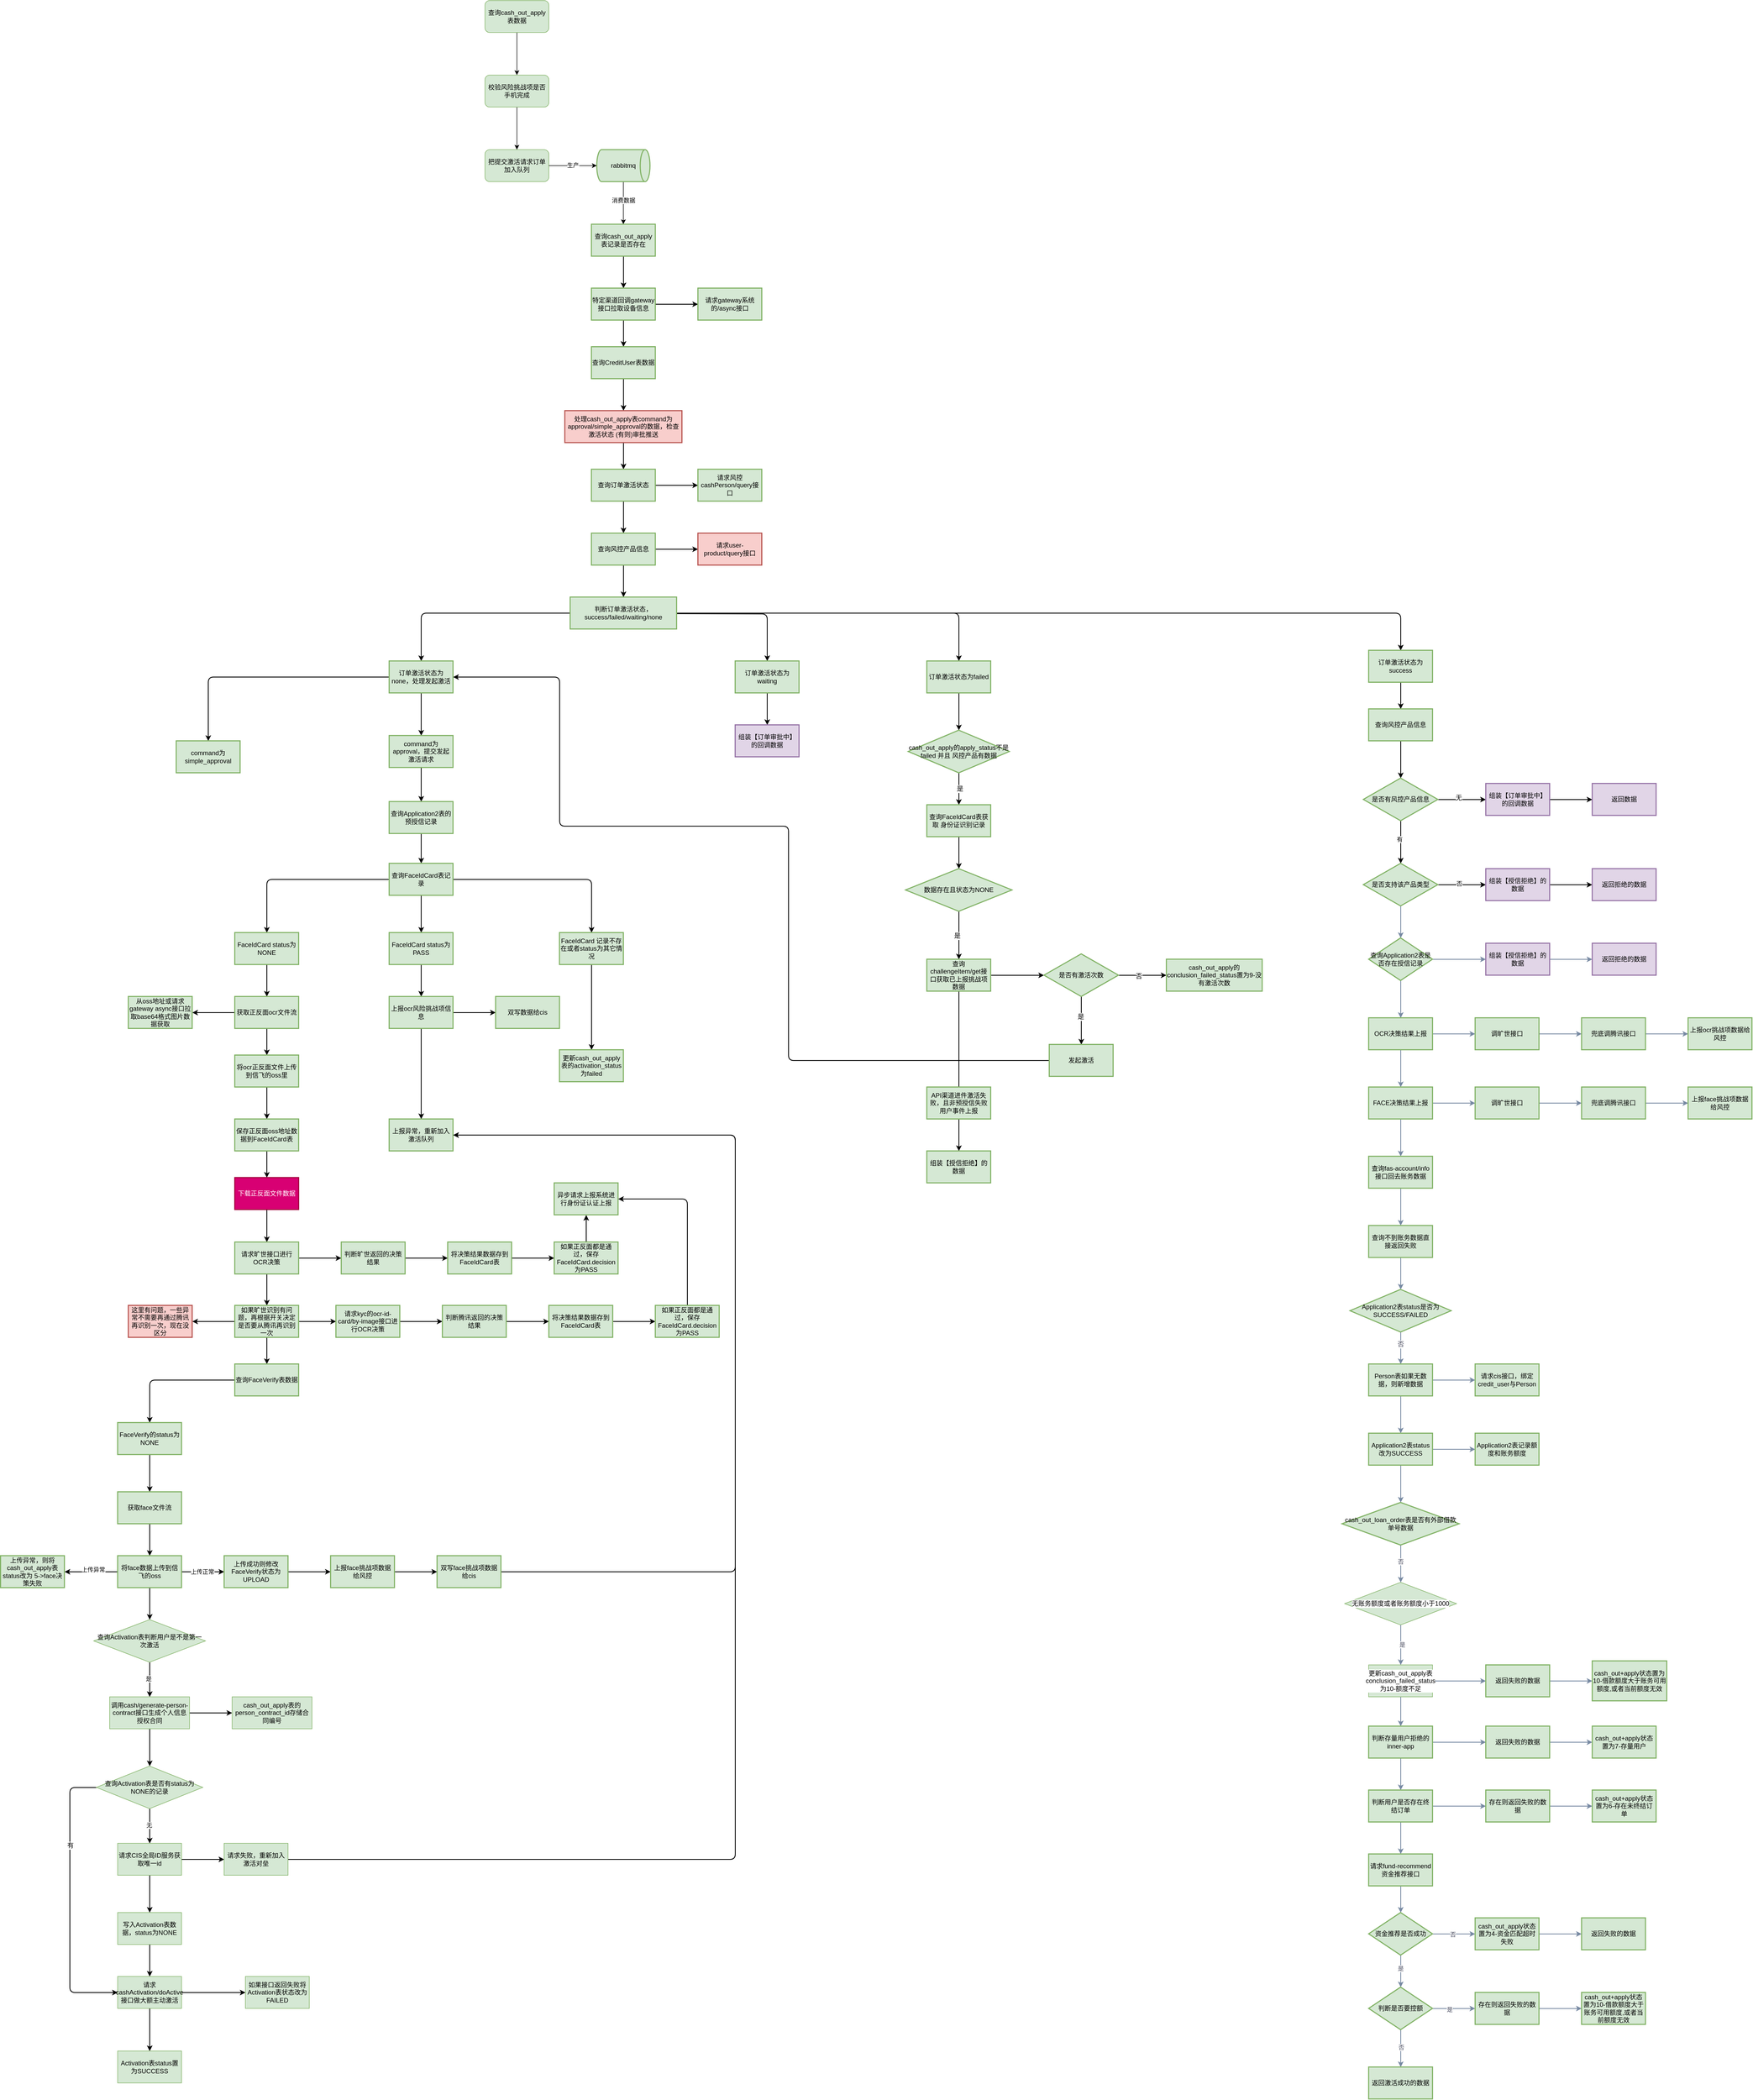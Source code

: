 <mxfile version="22.1.16" type="github">
  <diagram id="C5RBs43oDa-KdzZeNtuy" name="Page-1">
    <mxGraphModel dx="2261" dy="692" grid="1" gridSize="10" guides="1" tooltips="1" connect="1" arrows="1" fold="1" page="1" pageScale="1" pageWidth="827" pageHeight="1169" math="0" shadow="0">
      <root>
        <mxCell id="WIyWlLk6GJQsqaUBKTNV-0" />
        <mxCell id="WIyWlLk6GJQsqaUBKTNV-1" parent="WIyWlLk6GJQsqaUBKTNV-0" />
        <mxCell id="bhEaj6wamlyJ2h7lGsD7-3" value="" style="edgeStyle=orthogonalEdgeStyle;rounded=0;orthogonalLoop=1;jettySize=auto;html=1;" parent="WIyWlLk6GJQsqaUBKTNV-1" source="bhEaj6wamlyJ2h7lGsD7-1" target="bhEaj6wamlyJ2h7lGsD7-2" edge="1">
          <mxGeometry relative="1" as="geometry" />
        </mxCell>
        <mxCell id="bhEaj6wamlyJ2h7lGsD7-1" value="查询cash_out_apply表数据" style="rounded=1;whiteSpace=wrap;html=1;fillColor=#d5e8d4;strokeColor=#82b366;" parent="WIyWlLk6GJQsqaUBKTNV-1" vertex="1">
          <mxGeometry x="220" y="190" width="120" height="60" as="geometry" />
        </mxCell>
        <mxCell id="bhEaj6wamlyJ2h7lGsD7-5" value="" style="edgeStyle=orthogonalEdgeStyle;rounded=0;orthogonalLoop=1;jettySize=auto;html=1;" parent="WIyWlLk6GJQsqaUBKTNV-1" source="bhEaj6wamlyJ2h7lGsD7-2" target="bhEaj6wamlyJ2h7lGsD7-4" edge="1">
          <mxGeometry relative="1" as="geometry" />
        </mxCell>
        <mxCell id="bhEaj6wamlyJ2h7lGsD7-2" value="校验风险挑战项是否手机完成" style="rounded=1;whiteSpace=wrap;html=1;fillColor=#d5e8d4;strokeColor=#82b366;" parent="WIyWlLk6GJQsqaUBKTNV-1" vertex="1">
          <mxGeometry x="220" y="330" width="120" height="60" as="geometry" />
        </mxCell>
        <mxCell id="bhEaj6wamlyJ2h7lGsD7-4" value="把提交激活请求订单加入队列" style="rounded=1;whiteSpace=wrap;fillColor=#d5e8d4;strokeColor=#82b366;" parent="WIyWlLk6GJQsqaUBKTNV-1" vertex="1">
          <mxGeometry x="220" y="470" width="120" height="60" as="geometry" />
        </mxCell>
        <mxCell id="3eJRVGEnP6KMk6OrLx9T-1" value="" style="edgeStyle=orthogonalEdgeStyle;rounded=0;orthogonalLoop=1;jettySize=auto;html=1;" parent="WIyWlLk6GJQsqaUBKTNV-1" source="bhEaj6wamlyJ2h7lGsD7-6" target="3eJRVGEnP6KMk6OrLx9T-0" edge="1">
          <mxGeometry relative="1" as="geometry" />
        </mxCell>
        <mxCell id="3eJRVGEnP6KMk6OrLx9T-2" value="消费数据" style="edgeLabel;html=1;align=center;verticalAlign=middle;resizable=0;points=[];" parent="3eJRVGEnP6KMk6OrLx9T-1" vertex="1" connectable="0">
          <mxGeometry x="-0.125" relative="1" as="geometry">
            <mxPoint as="offset" />
          </mxGeometry>
        </mxCell>
        <mxCell id="bhEaj6wamlyJ2h7lGsD7-6" value="rabbitmq" style="strokeWidth=2;html=1;shape=mxgraph.flowchart.direct_data;whiteSpace=wrap;fillColor=#d5e8d4;strokeColor=#82b366;" parent="WIyWlLk6GJQsqaUBKTNV-1" vertex="1">
          <mxGeometry x="430" y="470" width="100" height="60" as="geometry" />
        </mxCell>
        <mxCell id="bhEaj6wamlyJ2h7lGsD7-7" style="edgeStyle=orthogonalEdgeStyle;rounded=0;orthogonalLoop=1;jettySize=auto;html=1;entryX=0;entryY=0.5;entryDx=0;entryDy=0;entryPerimeter=0;" parent="WIyWlLk6GJQsqaUBKTNV-1" source="bhEaj6wamlyJ2h7lGsD7-4" target="bhEaj6wamlyJ2h7lGsD7-6" edge="1">
          <mxGeometry relative="1" as="geometry" />
        </mxCell>
        <mxCell id="bhEaj6wamlyJ2h7lGsD7-8" value="生产" style="edgeLabel;html=1;align=center;verticalAlign=middle;resizable=0;points=[];" parent="bhEaj6wamlyJ2h7lGsD7-7" vertex="1" connectable="0">
          <mxGeometry y="3" relative="1" as="geometry">
            <mxPoint y="2" as="offset" />
          </mxGeometry>
        </mxCell>
        <mxCell id="3eJRVGEnP6KMk6OrLx9T-4" value="" style="edgeStyle=orthogonalEdgeStyle;rounded=1;orthogonalLoop=1;jettySize=auto;html=1;curved=0;strokeWidth=1.5;" parent="WIyWlLk6GJQsqaUBKTNV-1" source="3eJRVGEnP6KMk6OrLx9T-0" target="3eJRVGEnP6KMk6OrLx9T-3" edge="1">
          <mxGeometry relative="1" as="geometry" />
        </mxCell>
        <mxCell id="3eJRVGEnP6KMk6OrLx9T-0" value="查询cash_out_apply表记录是否存在" style="whiteSpace=wrap;html=1;fillColor=#d5e8d4;strokeColor=#82b366;strokeWidth=2;" parent="WIyWlLk6GJQsqaUBKTNV-1" vertex="1">
          <mxGeometry x="420" y="610" width="120" height="60" as="geometry" />
        </mxCell>
        <mxCell id="3eJRVGEnP6KMk6OrLx9T-6" value="" style="edgeStyle=orthogonalEdgeStyle;shape=connector;curved=0;rounded=1;orthogonalLoop=1;jettySize=auto;html=1;labelBackgroundColor=default;strokeColor=default;strokeWidth=1.5;align=center;verticalAlign=middle;fontFamily=Helvetica;fontSize=11;fontColor=default;endArrow=classic;" parent="WIyWlLk6GJQsqaUBKTNV-1" source="3eJRVGEnP6KMk6OrLx9T-3" target="3eJRVGEnP6KMk6OrLx9T-5" edge="1">
          <mxGeometry relative="1" as="geometry" />
        </mxCell>
        <mxCell id="3eJRVGEnP6KMk6OrLx9T-8" value="" style="edgeStyle=orthogonalEdgeStyle;shape=connector;curved=0;rounded=1;orthogonalLoop=1;jettySize=auto;html=1;labelBackgroundColor=default;strokeColor=default;strokeWidth=1.5;align=center;verticalAlign=middle;fontFamily=Helvetica;fontSize=11;fontColor=default;endArrow=classic;" parent="WIyWlLk6GJQsqaUBKTNV-1" source="3eJRVGEnP6KMk6OrLx9T-3" target="3eJRVGEnP6KMk6OrLx9T-7" edge="1">
          <mxGeometry relative="1" as="geometry" />
        </mxCell>
        <mxCell id="3eJRVGEnP6KMk6OrLx9T-3" value="特定渠道回调gateway接口拉取设备信息" style="whiteSpace=wrap;html=1;fillColor=#d5e8d4;strokeColor=#82b366;strokeWidth=2;" parent="WIyWlLk6GJQsqaUBKTNV-1" vertex="1">
          <mxGeometry x="420" y="730" width="120" height="60" as="geometry" />
        </mxCell>
        <mxCell id="3eJRVGEnP6KMk6OrLx9T-5" value="请求gateway系统的/async接口" style="whiteSpace=wrap;html=1;fillColor=#d5e8d4;strokeColor=#82b366;strokeWidth=2;" parent="WIyWlLk6GJQsqaUBKTNV-1" vertex="1">
          <mxGeometry x="620" y="730" width="120" height="60" as="geometry" />
        </mxCell>
        <mxCell id="3eJRVGEnP6KMk6OrLx9T-10" value="" style="edgeStyle=orthogonalEdgeStyle;shape=connector;curved=0;rounded=1;orthogonalLoop=1;jettySize=auto;html=1;labelBackgroundColor=default;strokeColor=default;strokeWidth=1.5;align=center;verticalAlign=middle;fontFamily=Helvetica;fontSize=11;fontColor=default;endArrow=classic;" parent="WIyWlLk6GJQsqaUBKTNV-1" source="3eJRVGEnP6KMk6OrLx9T-7" target="3eJRVGEnP6KMk6OrLx9T-9" edge="1">
          <mxGeometry relative="1" as="geometry" />
        </mxCell>
        <mxCell id="3eJRVGEnP6KMk6OrLx9T-7" value="查询CreditUser表数据" style="whiteSpace=wrap;html=1;fillColor=#d5e8d4;strokeColor=#82b366;strokeWidth=2;" parent="WIyWlLk6GJQsqaUBKTNV-1" vertex="1">
          <mxGeometry x="420" y="840" width="120" height="60" as="geometry" />
        </mxCell>
        <mxCell id="3eJRVGEnP6KMk6OrLx9T-12" value="" style="edgeStyle=orthogonalEdgeStyle;shape=connector;curved=0;rounded=1;orthogonalLoop=1;jettySize=auto;html=1;labelBackgroundColor=default;strokeColor=default;strokeWidth=1.5;align=center;verticalAlign=middle;fontFamily=Helvetica;fontSize=11;fontColor=default;endArrow=classic;" parent="WIyWlLk6GJQsqaUBKTNV-1" source="3eJRVGEnP6KMk6OrLx9T-9" target="3eJRVGEnP6KMk6OrLx9T-11" edge="1">
          <mxGeometry relative="1" as="geometry" />
        </mxCell>
        <mxCell id="3eJRVGEnP6KMk6OrLx9T-9" value="处理cash_out_apply表command为approval/simple_approval的数据，检查激活状态 (有则)审批推送" style="whiteSpace=wrap;fillColor=#f8cecc;strokeColor=#b85450;strokeWidth=2;" parent="WIyWlLk6GJQsqaUBKTNV-1" vertex="1">
          <mxGeometry x="370" y="960" width="220" height="60" as="geometry" />
        </mxCell>
        <mxCell id="3eJRVGEnP6KMk6OrLx9T-14" value="" style="edgeStyle=orthogonalEdgeStyle;shape=connector;curved=0;rounded=1;orthogonalLoop=1;jettySize=auto;html=1;labelBackgroundColor=default;strokeColor=default;strokeWidth=1.5;align=center;verticalAlign=middle;fontFamily=Helvetica;fontSize=11;fontColor=default;endArrow=classic;" parent="WIyWlLk6GJQsqaUBKTNV-1" source="3eJRVGEnP6KMk6OrLx9T-11" target="3eJRVGEnP6KMk6OrLx9T-13" edge="1">
          <mxGeometry relative="1" as="geometry" />
        </mxCell>
        <mxCell id="3eJRVGEnP6KMk6OrLx9T-16" value="" style="edgeStyle=orthogonalEdgeStyle;shape=connector;curved=0;rounded=1;orthogonalLoop=1;jettySize=auto;html=1;labelBackgroundColor=default;strokeColor=default;strokeWidth=1.5;align=center;verticalAlign=middle;fontFamily=Helvetica;fontSize=11;fontColor=default;endArrow=classic;" parent="WIyWlLk6GJQsqaUBKTNV-1" source="3eJRVGEnP6KMk6OrLx9T-11" target="3eJRVGEnP6KMk6OrLx9T-15" edge="1">
          <mxGeometry relative="1" as="geometry" />
        </mxCell>
        <mxCell id="3eJRVGEnP6KMk6OrLx9T-11" value="查询订单激活状态" style="whiteSpace=wrap;fillColor=#d5e8d4;strokeColor=#82b366;strokeWidth=2;" parent="WIyWlLk6GJQsqaUBKTNV-1" vertex="1">
          <mxGeometry x="420" y="1070" width="120" height="60" as="geometry" />
        </mxCell>
        <mxCell id="3eJRVGEnP6KMk6OrLx9T-13" value="请求风控cashPerson/query接口" style="whiteSpace=wrap;fillColor=#d5e8d4;strokeColor=#82b366;strokeWidth=2;" parent="WIyWlLk6GJQsqaUBKTNV-1" vertex="1">
          <mxGeometry x="620" y="1070" width="120" height="60" as="geometry" />
        </mxCell>
        <mxCell id="3eJRVGEnP6KMk6OrLx9T-18" value="" style="edgeStyle=orthogonalEdgeStyle;shape=connector;curved=0;rounded=1;orthogonalLoop=1;jettySize=auto;html=1;labelBackgroundColor=default;strokeColor=default;strokeWidth=1.5;align=center;verticalAlign=middle;fontFamily=Helvetica;fontSize=11;fontColor=default;endArrow=classic;" parent="WIyWlLk6GJQsqaUBKTNV-1" source="3eJRVGEnP6KMk6OrLx9T-15" target="3eJRVGEnP6KMk6OrLx9T-17" edge="1">
          <mxGeometry relative="1" as="geometry" />
        </mxCell>
        <mxCell id="3eJRVGEnP6KMk6OrLx9T-20" value="" style="edgeStyle=orthogonalEdgeStyle;shape=connector;curved=0;rounded=1;orthogonalLoop=1;jettySize=auto;html=1;labelBackgroundColor=default;strokeColor=default;strokeWidth=1.5;align=center;verticalAlign=middle;fontFamily=Helvetica;fontSize=11;fontColor=default;endArrow=classic;" parent="WIyWlLk6GJQsqaUBKTNV-1" source="3eJRVGEnP6KMk6OrLx9T-15" target="3eJRVGEnP6KMk6OrLx9T-19" edge="1">
          <mxGeometry relative="1" as="geometry" />
        </mxCell>
        <mxCell id="3eJRVGEnP6KMk6OrLx9T-15" value="查询风控产品信息" style="whiteSpace=wrap;fillColor=#d5e8d4;strokeColor=#82b366;strokeWidth=2;" parent="WIyWlLk6GJQsqaUBKTNV-1" vertex="1">
          <mxGeometry x="420" y="1190" width="120" height="60" as="geometry" />
        </mxCell>
        <mxCell id="3eJRVGEnP6KMk6OrLx9T-17" value="请求user-product/query接口" style="whiteSpace=wrap;fillColor=#f8cecc;strokeColor=#b85450;strokeWidth=2;" parent="WIyWlLk6GJQsqaUBKTNV-1" vertex="1">
          <mxGeometry x="620" y="1190" width="120" height="60" as="geometry" />
        </mxCell>
        <mxCell id="3eJRVGEnP6KMk6OrLx9T-38" style="edgeStyle=orthogonalEdgeStyle;shape=connector;curved=0;rounded=1;orthogonalLoop=1;jettySize=auto;html=1;labelBackgroundColor=default;strokeColor=default;strokeWidth=1.5;align=center;verticalAlign=middle;fontFamily=Helvetica;fontSize=11;fontColor=default;endArrow=classic;" parent="WIyWlLk6GJQsqaUBKTNV-1" source="3eJRVGEnP6KMk6OrLx9T-19" target="3eJRVGEnP6KMk6OrLx9T-21" edge="1">
          <mxGeometry relative="1" as="geometry" />
        </mxCell>
        <mxCell id="3eJRVGEnP6KMk6OrLx9T-124" style="edgeStyle=orthogonalEdgeStyle;shape=connector;curved=0;rounded=1;orthogonalLoop=1;jettySize=auto;html=1;labelBackgroundColor=default;strokeColor=default;strokeWidth=1.5;align=center;verticalAlign=middle;fontFamily=Helvetica;fontSize=11;fontColor=default;endArrow=classic;" parent="WIyWlLk6GJQsqaUBKTNV-1" target="3eJRVGEnP6KMk6OrLx9T-123" edge="1">
          <mxGeometry relative="1" as="geometry">
            <mxPoint x="580" y="1341" as="sourcePoint" />
          </mxGeometry>
        </mxCell>
        <mxCell id="3eJRVGEnP6KMk6OrLx9T-128" style="edgeStyle=orthogonalEdgeStyle;shape=connector;curved=0;rounded=1;orthogonalLoop=1;jettySize=auto;html=1;labelBackgroundColor=default;strokeColor=default;strokeWidth=1.5;align=center;verticalAlign=middle;fontFamily=Helvetica;fontSize=11;fontColor=default;endArrow=classic;" parent="WIyWlLk6GJQsqaUBKTNV-1" source="3eJRVGEnP6KMk6OrLx9T-19" target="3eJRVGEnP6KMk6OrLx9T-127" edge="1">
          <mxGeometry relative="1" as="geometry" />
        </mxCell>
        <mxCell id="3eJRVGEnP6KMk6OrLx9T-153" style="edgeStyle=orthogonalEdgeStyle;shape=connector;curved=0;rounded=1;orthogonalLoop=1;jettySize=auto;html=1;entryX=0.5;entryY=0;entryDx=0;entryDy=0;labelBackgroundColor=default;strokeColor=default;strokeWidth=1.5;align=center;verticalAlign=middle;fontFamily=Helvetica;fontSize=11;fontColor=default;endArrow=classic;" parent="WIyWlLk6GJQsqaUBKTNV-1" source="3eJRVGEnP6KMk6OrLx9T-19" target="3eJRVGEnP6KMk6OrLx9T-152" edge="1">
          <mxGeometry relative="1" as="geometry" />
        </mxCell>
        <mxCell id="3eJRVGEnP6KMk6OrLx9T-19" value="判断订单激活状态，success/failed/waiting/none" style="whiteSpace=wrap;fillColor=#d5e8d4;strokeColor=#82b366;strokeWidth=2;" parent="WIyWlLk6GJQsqaUBKTNV-1" vertex="1">
          <mxGeometry x="380" y="1310" width="200" height="60" as="geometry" />
        </mxCell>
        <mxCell id="3eJRVGEnP6KMk6OrLx9T-23" value="" style="edgeStyle=orthogonalEdgeStyle;shape=connector;curved=0;rounded=1;orthogonalLoop=1;jettySize=auto;html=1;labelBackgroundColor=default;strokeColor=default;strokeWidth=1.5;align=center;verticalAlign=middle;fontFamily=Helvetica;fontSize=11;fontColor=default;endArrow=classic;" parent="WIyWlLk6GJQsqaUBKTNV-1" source="3eJRVGEnP6KMk6OrLx9T-21" target="3eJRVGEnP6KMk6OrLx9T-22" edge="1">
          <mxGeometry relative="1" as="geometry" />
        </mxCell>
        <mxCell id="3eJRVGEnP6KMk6OrLx9T-25" style="edgeStyle=orthogonalEdgeStyle;shape=connector;curved=0;rounded=1;orthogonalLoop=1;jettySize=auto;html=1;labelBackgroundColor=default;strokeColor=default;strokeWidth=1.5;align=center;verticalAlign=middle;fontFamily=Helvetica;fontSize=11;fontColor=default;endArrow=classic;" parent="WIyWlLk6GJQsqaUBKTNV-1" source="3eJRVGEnP6KMk6OrLx9T-21" target="3eJRVGEnP6KMk6OrLx9T-24" edge="1">
          <mxGeometry relative="1" as="geometry" />
        </mxCell>
        <mxCell id="3eJRVGEnP6KMk6OrLx9T-21" value="订单激活状态为none，处理发起激活" style="whiteSpace=wrap;fillColor=#d5e8d4;strokeColor=#82b366;strokeWidth=2;" parent="WIyWlLk6GJQsqaUBKTNV-1" vertex="1">
          <mxGeometry x="40" y="1430" width="120" height="60" as="geometry" />
        </mxCell>
        <mxCell id="3eJRVGEnP6KMk6OrLx9T-22" value="command为simple_approval" style="whiteSpace=wrap;fillColor=#d5e8d4;strokeColor=#82b366;strokeWidth=2;" parent="WIyWlLk6GJQsqaUBKTNV-1" vertex="1">
          <mxGeometry x="-360" y="1580" width="120" height="60" as="geometry" />
        </mxCell>
        <mxCell id="3eJRVGEnP6KMk6OrLx9T-27" value="" style="edgeStyle=orthogonalEdgeStyle;shape=connector;curved=0;rounded=1;orthogonalLoop=1;jettySize=auto;html=1;labelBackgroundColor=default;strokeColor=default;strokeWidth=1.5;align=center;verticalAlign=middle;fontFamily=Helvetica;fontSize=11;fontColor=default;endArrow=classic;" parent="WIyWlLk6GJQsqaUBKTNV-1" source="3eJRVGEnP6KMk6OrLx9T-24" target="3eJRVGEnP6KMk6OrLx9T-26" edge="1">
          <mxGeometry relative="1" as="geometry" />
        </mxCell>
        <mxCell id="3eJRVGEnP6KMk6OrLx9T-24" value="command为approval，提交发起激活请求" style="whiteSpace=wrap;fillColor=#d5e8d4;strokeColor=#82b366;strokeWidth=2;" parent="WIyWlLk6GJQsqaUBKTNV-1" vertex="1">
          <mxGeometry x="40" y="1570" width="120" height="60" as="geometry" />
        </mxCell>
        <mxCell id="3eJRVGEnP6KMk6OrLx9T-29" value="" style="edgeStyle=orthogonalEdgeStyle;shape=connector;curved=0;rounded=1;orthogonalLoop=1;jettySize=auto;html=1;labelBackgroundColor=default;strokeColor=default;strokeWidth=1.5;align=center;verticalAlign=middle;fontFamily=Helvetica;fontSize=11;fontColor=default;endArrow=classic;" parent="WIyWlLk6GJQsqaUBKTNV-1" source="3eJRVGEnP6KMk6OrLx9T-26" target="3eJRVGEnP6KMk6OrLx9T-28" edge="1">
          <mxGeometry relative="1" as="geometry" />
        </mxCell>
        <mxCell id="3eJRVGEnP6KMk6OrLx9T-26" value="查询Application2表的预授信记录" style="whiteSpace=wrap;fillColor=#d5e8d4;strokeColor=#82b366;strokeWidth=2;" parent="WIyWlLk6GJQsqaUBKTNV-1" vertex="1">
          <mxGeometry x="40" y="1694" width="120" height="60" as="geometry" />
        </mxCell>
        <mxCell id="3eJRVGEnP6KMk6OrLx9T-31" value="" style="edgeStyle=orthogonalEdgeStyle;shape=connector;curved=0;rounded=1;orthogonalLoop=1;jettySize=auto;html=1;labelBackgroundColor=default;strokeColor=default;strokeWidth=1.5;align=center;verticalAlign=middle;fontFamily=Helvetica;fontSize=11;fontColor=default;endArrow=classic;" parent="WIyWlLk6GJQsqaUBKTNV-1" source="3eJRVGEnP6KMk6OrLx9T-28" target="3eJRVGEnP6KMk6OrLx9T-30" edge="1">
          <mxGeometry relative="1" as="geometry" />
        </mxCell>
        <mxCell id="3eJRVGEnP6KMk6OrLx9T-69" style="edgeStyle=orthogonalEdgeStyle;shape=connector;curved=0;rounded=1;orthogonalLoop=1;jettySize=auto;html=1;entryX=0.5;entryY=0;entryDx=0;entryDy=0;labelBackgroundColor=default;strokeColor=default;strokeWidth=1.5;align=center;verticalAlign=middle;fontFamily=Helvetica;fontSize=11;fontColor=default;endArrow=classic;" parent="WIyWlLk6GJQsqaUBKTNV-1" source="3eJRVGEnP6KMk6OrLx9T-28" target="3eJRVGEnP6KMk6OrLx9T-68" edge="1">
          <mxGeometry relative="1" as="geometry" />
        </mxCell>
        <mxCell id="3eJRVGEnP6KMk6OrLx9T-77" style="edgeStyle=orthogonalEdgeStyle;shape=connector;curved=0;rounded=1;orthogonalLoop=1;jettySize=auto;html=1;entryX=0.5;entryY=0;entryDx=0;entryDy=0;labelBackgroundColor=default;strokeColor=default;strokeWidth=1.5;align=center;verticalAlign=middle;fontFamily=Helvetica;fontSize=11;fontColor=default;endArrow=classic;" parent="WIyWlLk6GJQsqaUBKTNV-1" source="3eJRVGEnP6KMk6OrLx9T-28" target="3eJRVGEnP6KMk6OrLx9T-76" edge="1">
          <mxGeometry relative="1" as="geometry" />
        </mxCell>
        <mxCell id="3eJRVGEnP6KMk6OrLx9T-28" value="查询FaceIdCard表记录" style="whiteSpace=wrap;fillColor=#d5e8d4;strokeColor=#82b366;strokeWidth=2;" parent="WIyWlLk6GJQsqaUBKTNV-1" vertex="1">
          <mxGeometry x="40" y="1810" width="120" height="60" as="geometry" />
        </mxCell>
        <mxCell id="3eJRVGEnP6KMk6OrLx9T-33" value="" style="edgeStyle=orthogonalEdgeStyle;shape=connector;curved=0;rounded=1;orthogonalLoop=1;jettySize=auto;html=1;labelBackgroundColor=default;strokeColor=default;strokeWidth=1.5;align=center;verticalAlign=middle;fontFamily=Helvetica;fontSize=11;fontColor=default;endArrow=classic;" parent="WIyWlLk6GJQsqaUBKTNV-1" source="3eJRVGEnP6KMk6OrLx9T-30" target="3eJRVGEnP6KMk6OrLx9T-32" edge="1">
          <mxGeometry relative="1" as="geometry" />
        </mxCell>
        <mxCell id="3eJRVGEnP6KMk6OrLx9T-30" value="FaceIdCard status为NONE" style="whiteSpace=wrap;fillColor=#d5e8d4;strokeColor=#82b366;strokeWidth=2;" parent="WIyWlLk6GJQsqaUBKTNV-1" vertex="1">
          <mxGeometry x="-250" y="1940" width="120" height="60" as="geometry" />
        </mxCell>
        <mxCell id="3eJRVGEnP6KMk6OrLx9T-35" value="" style="edgeStyle=orthogonalEdgeStyle;shape=connector;curved=0;rounded=1;orthogonalLoop=1;jettySize=auto;html=1;labelBackgroundColor=default;strokeColor=default;strokeWidth=1.5;align=center;verticalAlign=middle;fontFamily=Helvetica;fontSize=11;fontColor=default;endArrow=classic;" parent="WIyWlLk6GJQsqaUBKTNV-1" source="3eJRVGEnP6KMk6OrLx9T-32" target="3eJRVGEnP6KMk6OrLx9T-34" edge="1">
          <mxGeometry relative="1" as="geometry" />
        </mxCell>
        <mxCell id="3eJRVGEnP6KMk6OrLx9T-37" value="" style="edgeStyle=orthogonalEdgeStyle;shape=connector;curved=0;rounded=1;orthogonalLoop=1;jettySize=auto;html=1;labelBackgroundColor=default;strokeColor=default;strokeWidth=1.5;align=center;verticalAlign=middle;fontFamily=Helvetica;fontSize=11;fontColor=default;endArrow=classic;" parent="WIyWlLk6GJQsqaUBKTNV-1" source="3eJRVGEnP6KMk6OrLx9T-32" target="3eJRVGEnP6KMk6OrLx9T-36" edge="1">
          <mxGeometry relative="1" as="geometry" />
        </mxCell>
        <mxCell id="3eJRVGEnP6KMk6OrLx9T-32" value="获取正反面ocr文件流" style="whiteSpace=wrap;fillColor=#d5e8d4;strokeColor=#82b366;strokeWidth=2;" parent="WIyWlLk6GJQsqaUBKTNV-1" vertex="1">
          <mxGeometry x="-250" y="2060" width="120" height="60" as="geometry" />
        </mxCell>
        <mxCell id="3eJRVGEnP6KMk6OrLx9T-34" value="从oss地址或请求gateway async接口拉取base64格式图片数据获取" style="whiteSpace=wrap;fillColor=#d5e8d4;strokeColor=#82b366;strokeWidth=2;" parent="WIyWlLk6GJQsqaUBKTNV-1" vertex="1">
          <mxGeometry x="-450" y="2060" width="120" height="60" as="geometry" />
        </mxCell>
        <mxCell id="3eJRVGEnP6KMk6OrLx9T-40" value="" style="edgeStyle=orthogonalEdgeStyle;shape=connector;curved=0;rounded=1;orthogonalLoop=1;jettySize=auto;html=1;labelBackgroundColor=default;strokeColor=default;strokeWidth=1.5;align=center;verticalAlign=middle;fontFamily=Helvetica;fontSize=11;fontColor=default;endArrow=classic;" parent="WIyWlLk6GJQsqaUBKTNV-1" source="3eJRVGEnP6KMk6OrLx9T-36" target="3eJRVGEnP6KMk6OrLx9T-39" edge="1">
          <mxGeometry relative="1" as="geometry" />
        </mxCell>
        <mxCell id="3eJRVGEnP6KMk6OrLx9T-36" value="将ocr正反面文件上传到信飞的oss里" style="whiteSpace=wrap;fillColor=#d5e8d4;strokeColor=#82b366;strokeWidth=2;" parent="WIyWlLk6GJQsqaUBKTNV-1" vertex="1">
          <mxGeometry x="-250" y="2170" width="120" height="60" as="geometry" />
        </mxCell>
        <mxCell id="3eJRVGEnP6KMk6OrLx9T-42" value="" style="edgeStyle=orthogonalEdgeStyle;shape=connector;curved=0;rounded=1;orthogonalLoop=1;jettySize=auto;html=1;labelBackgroundColor=default;strokeColor=default;strokeWidth=1.5;align=center;verticalAlign=middle;fontFamily=Helvetica;fontSize=11;fontColor=default;endArrow=classic;" parent="WIyWlLk6GJQsqaUBKTNV-1" source="3eJRVGEnP6KMk6OrLx9T-39" target="3eJRVGEnP6KMk6OrLx9T-41" edge="1">
          <mxGeometry relative="1" as="geometry" />
        </mxCell>
        <mxCell id="3eJRVGEnP6KMk6OrLx9T-39" value="保存正反面oss地址数据到FaceIdCard表" style="whiteSpace=wrap;fillColor=#d5e8d4;strokeColor=#82b366;strokeWidth=2;" parent="WIyWlLk6GJQsqaUBKTNV-1" vertex="1">
          <mxGeometry x="-250" y="2290" width="120" height="60" as="geometry" />
        </mxCell>
        <mxCell id="3eJRVGEnP6KMk6OrLx9T-44" value="" style="edgeStyle=orthogonalEdgeStyle;shape=connector;curved=0;rounded=1;orthogonalLoop=1;jettySize=auto;html=1;labelBackgroundColor=default;strokeColor=default;strokeWidth=1.5;align=center;verticalAlign=middle;fontFamily=Helvetica;fontSize=11;fontColor=default;endArrow=classic;" parent="WIyWlLk6GJQsqaUBKTNV-1" source="3eJRVGEnP6KMk6OrLx9T-41" target="3eJRVGEnP6KMk6OrLx9T-43" edge="1">
          <mxGeometry relative="1" as="geometry" />
        </mxCell>
        <mxCell id="3eJRVGEnP6KMk6OrLx9T-41" value="下载正反面文件数据" style="whiteSpace=wrap;fillColor=#d80073;strokeColor=#A50040;strokeWidth=2;fontColor=#ffffff;" parent="WIyWlLk6GJQsqaUBKTNV-1" vertex="1">
          <mxGeometry x="-250" y="2400" width="120" height="60" as="geometry" />
        </mxCell>
        <mxCell id="3eJRVGEnP6KMk6OrLx9T-46" value="" style="edgeStyle=orthogonalEdgeStyle;shape=connector;curved=0;rounded=1;orthogonalLoop=1;jettySize=auto;html=1;labelBackgroundColor=default;strokeColor=default;strokeWidth=1.5;align=center;verticalAlign=middle;fontFamily=Helvetica;fontSize=11;fontColor=default;endArrow=classic;" parent="WIyWlLk6GJQsqaUBKTNV-1" source="3eJRVGEnP6KMk6OrLx9T-43" target="3eJRVGEnP6KMk6OrLx9T-45" edge="1">
          <mxGeometry relative="1" as="geometry" />
        </mxCell>
        <mxCell id="3eJRVGEnP6KMk6OrLx9T-50" value="" style="edgeStyle=orthogonalEdgeStyle;shape=connector;curved=0;rounded=1;orthogonalLoop=1;jettySize=auto;html=1;labelBackgroundColor=default;strokeColor=default;strokeWidth=1.5;align=center;verticalAlign=middle;fontFamily=Helvetica;fontSize=11;fontColor=default;endArrow=classic;" parent="WIyWlLk6GJQsqaUBKTNV-1" source="3eJRVGEnP6KMk6OrLx9T-43" target="3eJRVGEnP6KMk6OrLx9T-49" edge="1">
          <mxGeometry relative="1" as="geometry" />
        </mxCell>
        <mxCell id="3eJRVGEnP6KMk6OrLx9T-43" value="请求旷世接口进行OCR决策" style="whiteSpace=wrap;fillColor=#d5e8d4;strokeColor=#82b366;strokeWidth=2;" parent="WIyWlLk6GJQsqaUBKTNV-1" vertex="1">
          <mxGeometry x="-250" y="2521" width="120" height="60" as="geometry" />
        </mxCell>
        <mxCell id="3eJRVGEnP6KMk6OrLx9T-48" value="" style="edgeStyle=orthogonalEdgeStyle;shape=connector;curved=0;rounded=1;orthogonalLoop=1;jettySize=auto;html=1;labelBackgroundColor=default;strokeColor=default;strokeWidth=1.5;align=center;verticalAlign=middle;fontFamily=Helvetica;fontSize=11;fontColor=default;endArrow=classic;" parent="WIyWlLk6GJQsqaUBKTNV-1" source="3eJRVGEnP6KMk6OrLx9T-45" target="3eJRVGEnP6KMk6OrLx9T-47" edge="1">
          <mxGeometry relative="1" as="geometry" />
        </mxCell>
        <mxCell id="3eJRVGEnP6KMk6OrLx9T-45" value="判断旷世返回的决策结果" style="whiteSpace=wrap;fillColor=#d5e8d4;strokeColor=#82b366;strokeWidth=2;" parent="WIyWlLk6GJQsqaUBKTNV-1" vertex="1">
          <mxGeometry x="-50" y="2521" width="120" height="60" as="geometry" />
        </mxCell>
        <mxCell id="3eJRVGEnP6KMk6OrLx9T-54" value="" style="edgeStyle=orthogonalEdgeStyle;shape=connector;curved=0;rounded=1;orthogonalLoop=1;jettySize=auto;html=1;labelBackgroundColor=default;strokeColor=default;strokeWidth=1.5;align=center;verticalAlign=middle;fontFamily=Helvetica;fontSize=11;fontColor=default;endArrow=classic;" parent="WIyWlLk6GJQsqaUBKTNV-1" source="3eJRVGEnP6KMk6OrLx9T-47" target="3eJRVGEnP6KMk6OrLx9T-53" edge="1">
          <mxGeometry relative="1" as="geometry" />
        </mxCell>
        <mxCell id="3eJRVGEnP6KMk6OrLx9T-47" value="将决策结果数据存到FaceIdCard表" style="whiteSpace=wrap;fillColor=#d5e8d4;strokeColor=#82b366;strokeWidth=2;" parent="WIyWlLk6GJQsqaUBKTNV-1" vertex="1">
          <mxGeometry x="150" y="2521" width="120" height="60" as="geometry" />
        </mxCell>
        <mxCell id="3eJRVGEnP6KMk6OrLx9T-52" value="" style="edgeStyle=orthogonalEdgeStyle;shape=connector;curved=0;rounded=1;orthogonalLoop=1;jettySize=auto;html=1;labelBackgroundColor=default;strokeColor=default;strokeWidth=1.5;align=center;verticalAlign=middle;fontFamily=Helvetica;fontSize=11;fontColor=default;endArrow=classic;" parent="WIyWlLk6GJQsqaUBKTNV-1" source="3eJRVGEnP6KMk6OrLx9T-49" target="3eJRVGEnP6KMk6OrLx9T-51" edge="1">
          <mxGeometry relative="1" as="geometry" />
        </mxCell>
        <mxCell id="3eJRVGEnP6KMk6OrLx9T-64" style="edgeStyle=orthogonalEdgeStyle;shape=connector;curved=0;rounded=1;orthogonalLoop=1;jettySize=auto;html=1;entryX=0;entryY=0.5;entryDx=0;entryDy=0;labelBackgroundColor=default;strokeColor=default;strokeWidth=1.5;align=center;verticalAlign=middle;fontFamily=Helvetica;fontSize=11;fontColor=default;endArrow=classic;" parent="WIyWlLk6GJQsqaUBKTNV-1" source="3eJRVGEnP6KMk6OrLx9T-49" target="3eJRVGEnP6KMk6OrLx9T-58" edge="1">
          <mxGeometry relative="1" as="geometry" />
        </mxCell>
        <mxCell id="3eJRVGEnP6KMk6OrLx9T-67" value="" style="edgeStyle=orthogonalEdgeStyle;shape=connector;curved=0;rounded=1;orthogonalLoop=1;jettySize=auto;html=1;labelBackgroundColor=default;strokeColor=default;strokeWidth=1.5;align=center;verticalAlign=middle;fontFamily=Helvetica;fontSize=11;fontColor=default;endArrow=classic;" parent="WIyWlLk6GJQsqaUBKTNV-1" source="3eJRVGEnP6KMk6OrLx9T-49" target="3eJRVGEnP6KMk6OrLx9T-66" edge="1">
          <mxGeometry relative="1" as="geometry" />
        </mxCell>
        <mxCell id="3eJRVGEnP6KMk6OrLx9T-49" value="如果旷世识别有问题，再根据开关决定是否要从腾讯再识别一次" style="whiteSpace=wrap;fillColor=#d5e8d4;strokeColor=#82b366;strokeWidth=2;" parent="WIyWlLk6GJQsqaUBKTNV-1" vertex="1">
          <mxGeometry x="-250" y="2640" width="120" height="60" as="geometry" />
        </mxCell>
        <mxCell id="3eJRVGEnP6KMk6OrLx9T-81" value="" style="edgeStyle=orthogonalEdgeStyle;shape=connector;curved=0;rounded=1;orthogonalLoop=1;jettySize=auto;html=1;labelBackgroundColor=default;strokeColor=default;strokeWidth=1.5;align=center;verticalAlign=middle;fontFamily=Helvetica;fontSize=11;fontColor=default;endArrow=classic;" parent="WIyWlLk6GJQsqaUBKTNV-1" source="3eJRVGEnP6KMk6OrLx9T-51" target="3eJRVGEnP6KMk6OrLx9T-80" edge="1">
          <mxGeometry relative="1" as="geometry" />
        </mxCell>
        <mxCell id="3eJRVGEnP6KMk6OrLx9T-51" value="查询FaceVerify表数据" style="whiteSpace=wrap;fillColor=#d5e8d4;strokeColor=#82b366;strokeWidth=2;" parent="WIyWlLk6GJQsqaUBKTNV-1" vertex="1">
          <mxGeometry x="-250" y="2750" width="120" height="60" as="geometry" />
        </mxCell>
        <mxCell id="3eJRVGEnP6KMk6OrLx9T-56" value="" style="edgeStyle=orthogonalEdgeStyle;shape=connector;curved=0;rounded=1;orthogonalLoop=1;jettySize=auto;html=1;labelBackgroundColor=default;strokeColor=default;strokeWidth=1.5;align=center;verticalAlign=middle;fontFamily=Helvetica;fontSize=11;fontColor=default;endArrow=classic;" parent="WIyWlLk6GJQsqaUBKTNV-1" source="3eJRVGEnP6KMk6OrLx9T-53" target="3eJRVGEnP6KMk6OrLx9T-55" edge="1">
          <mxGeometry relative="1" as="geometry" />
        </mxCell>
        <mxCell id="3eJRVGEnP6KMk6OrLx9T-53" value="如果正反面都是通过，保存FaceIdCard.decision为PASS" style="whiteSpace=wrap;fillColor=#d5e8d4;strokeColor=#82b366;strokeWidth=2;" parent="WIyWlLk6GJQsqaUBKTNV-1" vertex="1">
          <mxGeometry x="350" y="2521" width="120" height="60" as="geometry" />
        </mxCell>
        <mxCell id="3eJRVGEnP6KMk6OrLx9T-55" value="异步请求上报系统进行身份证认证上报" style="whiteSpace=wrap;fillColor=#d5e8d4;strokeColor=#82b366;strokeWidth=2;" parent="WIyWlLk6GJQsqaUBKTNV-1" vertex="1">
          <mxGeometry x="350" y="2410" width="120" height="60" as="geometry" />
        </mxCell>
        <mxCell id="3eJRVGEnP6KMk6OrLx9T-57" value="" style="edgeStyle=orthogonalEdgeStyle;shape=connector;curved=0;rounded=1;orthogonalLoop=1;jettySize=auto;html=1;labelBackgroundColor=default;strokeColor=default;strokeWidth=1.5;align=center;verticalAlign=middle;fontFamily=Helvetica;fontSize=11;fontColor=default;endArrow=classic;" parent="WIyWlLk6GJQsqaUBKTNV-1" source="3eJRVGEnP6KMk6OrLx9T-58" target="3eJRVGEnP6KMk6OrLx9T-60" edge="1">
          <mxGeometry relative="1" as="geometry" />
        </mxCell>
        <mxCell id="3eJRVGEnP6KMk6OrLx9T-58" value="请求kyc的ocr-id-card/by-image接口进行OCR决策" style="whiteSpace=wrap;fillColor=#d5e8d4;strokeColor=#82b366;strokeWidth=2;" parent="WIyWlLk6GJQsqaUBKTNV-1" vertex="1">
          <mxGeometry x="-60" y="2640" width="120" height="60" as="geometry" />
        </mxCell>
        <mxCell id="3eJRVGEnP6KMk6OrLx9T-59" value="" style="edgeStyle=orthogonalEdgeStyle;shape=connector;curved=0;rounded=1;orthogonalLoop=1;jettySize=auto;html=1;labelBackgroundColor=default;strokeColor=default;strokeWidth=1.5;align=center;verticalAlign=middle;fontFamily=Helvetica;fontSize=11;fontColor=default;endArrow=classic;" parent="WIyWlLk6GJQsqaUBKTNV-1" source="3eJRVGEnP6KMk6OrLx9T-60" target="3eJRVGEnP6KMk6OrLx9T-62" edge="1">
          <mxGeometry relative="1" as="geometry" />
        </mxCell>
        <mxCell id="3eJRVGEnP6KMk6OrLx9T-60" value="判断腾讯返回的决策结果" style="whiteSpace=wrap;fillColor=#d5e8d4;strokeColor=#82b366;strokeWidth=2;" parent="WIyWlLk6GJQsqaUBKTNV-1" vertex="1">
          <mxGeometry x="140" y="2640" width="120" height="60" as="geometry" />
        </mxCell>
        <mxCell id="3eJRVGEnP6KMk6OrLx9T-61" value="" style="edgeStyle=orthogonalEdgeStyle;shape=connector;curved=0;rounded=1;orthogonalLoop=1;jettySize=auto;html=1;labelBackgroundColor=default;strokeColor=default;strokeWidth=1.5;align=center;verticalAlign=middle;fontFamily=Helvetica;fontSize=11;fontColor=default;endArrow=classic;" parent="WIyWlLk6GJQsqaUBKTNV-1" source="3eJRVGEnP6KMk6OrLx9T-62" target="3eJRVGEnP6KMk6OrLx9T-63" edge="1">
          <mxGeometry relative="1" as="geometry" />
        </mxCell>
        <mxCell id="3eJRVGEnP6KMk6OrLx9T-62" value="将决策结果数据存到FaceIdCard表" style="whiteSpace=wrap;fillColor=#d5e8d4;strokeColor=#82b366;strokeWidth=2;" parent="WIyWlLk6GJQsqaUBKTNV-1" vertex="1">
          <mxGeometry x="340" y="2640" width="120" height="60" as="geometry" />
        </mxCell>
        <mxCell id="3eJRVGEnP6KMk6OrLx9T-65" style="edgeStyle=orthogonalEdgeStyle;shape=connector;curved=0;rounded=1;orthogonalLoop=1;jettySize=auto;html=1;entryX=1;entryY=0.5;entryDx=0;entryDy=0;labelBackgroundColor=default;strokeColor=default;strokeWidth=1.5;align=center;verticalAlign=middle;fontFamily=Helvetica;fontSize=11;fontColor=default;endArrow=classic;" parent="WIyWlLk6GJQsqaUBKTNV-1" source="3eJRVGEnP6KMk6OrLx9T-63" target="3eJRVGEnP6KMk6OrLx9T-55" edge="1">
          <mxGeometry relative="1" as="geometry">
            <Array as="points">
              <mxPoint x="600" y="2440" />
            </Array>
          </mxGeometry>
        </mxCell>
        <mxCell id="3eJRVGEnP6KMk6OrLx9T-63" value="如果正反面都是通过，保存FaceIdCard.decision为PASS" style="whiteSpace=wrap;fillColor=#d5e8d4;strokeColor=#82b366;strokeWidth=2;" parent="WIyWlLk6GJQsqaUBKTNV-1" vertex="1">
          <mxGeometry x="540" y="2640" width="120" height="60" as="geometry" />
        </mxCell>
        <mxCell id="3eJRVGEnP6KMk6OrLx9T-66" value="这里有问题，一些异常不需要再通过腾讯再识别一次，现在没区分" style="whiteSpace=wrap;fillColor=#f8cecc;strokeColor=#b85450;strokeWidth=2;" parent="WIyWlLk6GJQsqaUBKTNV-1" vertex="1">
          <mxGeometry x="-450" y="2640" width="120" height="60" as="geometry" />
        </mxCell>
        <mxCell id="3eJRVGEnP6KMk6OrLx9T-71" value="" style="edgeStyle=orthogonalEdgeStyle;shape=connector;curved=0;rounded=1;orthogonalLoop=1;jettySize=auto;html=1;labelBackgroundColor=default;strokeColor=default;strokeWidth=1.5;align=center;verticalAlign=middle;fontFamily=Helvetica;fontSize=11;fontColor=default;endArrow=classic;" parent="WIyWlLk6GJQsqaUBKTNV-1" source="3eJRVGEnP6KMk6OrLx9T-68" target="3eJRVGEnP6KMk6OrLx9T-70" edge="1">
          <mxGeometry relative="1" as="geometry" />
        </mxCell>
        <mxCell id="3eJRVGEnP6KMk6OrLx9T-68" value="FaceIdCard status为PASS" style="whiteSpace=wrap;fillColor=#d5e8d4;strokeColor=#82b366;strokeWidth=2;" parent="WIyWlLk6GJQsqaUBKTNV-1" vertex="1">
          <mxGeometry x="40" y="1940" width="120" height="60" as="geometry" />
        </mxCell>
        <mxCell id="3eJRVGEnP6KMk6OrLx9T-73" value="" style="edgeStyle=orthogonalEdgeStyle;shape=connector;curved=0;rounded=1;orthogonalLoop=1;jettySize=auto;html=1;labelBackgroundColor=default;strokeColor=default;strokeWidth=1.5;align=center;verticalAlign=middle;fontFamily=Helvetica;fontSize=11;fontColor=default;endArrow=classic;" parent="WIyWlLk6GJQsqaUBKTNV-1" source="3eJRVGEnP6KMk6OrLx9T-70" target="3eJRVGEnP6KMk6OrLx9T-72" edge="1">
          <mxGeometry relative="1" as="geometry" />
        </mxCell>
        <mxCell id="3eJRVGEnP6KMk6OrLx9T-75" value="" style="edgeStyle=orthogonalEdgeStyle;shape=connector;curved=0;rounded=1;orthogonalLoop=1;jettySize=auto;html=1;labelBackgroundColor=default;strokeColor=default;strokeWidth=1.5;align=center;verticalAlign=middle;fontFamily=Helvetica;fontSize=11;fontColor=default;endArrow=classic;" parent="WIyWlLk6GJQsqaUBKTNV-1" source="3eJRVGEnP6KMk6OrLx9T-70" target="3eJRVGEnP6KMk6OrLx9T-74" edge="1">
          <mxGeometry relative="1" as="geometry" />
        </mxCell>
        <mxCell id="3eJRVGEnP6KMk6OrLx9T-70" value="上报ocr风险挑战项信息" style="whiteSpace=wrap;fillColor=#d5e8d4;strokeColor=#82b366;strokeWidth=2;" parent="WIyWlLk6GJQsqaUBKTNV-1" vertex="1">
          <mxGeometry x="40" y="2060" width="120" height="60" as="geometry" />
        </mxCell>
        <mxCell id="3eJRVGEnP6KMk6OrLx9T-72" value="双写数据给cis" style="whiteSpace=wrap;fillColor=#d5e8d4;strokeColor=#82b366;strokeWidth=2;" parent="WIyWlLk6GJQsqaUBKTNV-1" vertex="1">
          <mxGeometry x="240" y="2060" width="120" height="60" as="geometry" />
        </mxCell>
        <mxCell id="3eJRVGEnP6KMk6OrLx9T-74" value="上报异常，重新加入激活队列" style="whiteSpace=wrap;fillColor=#d5e8d4;strokeColor=#82b366;strokeWidth=2;" parent="WIyWlLk6GJQsqaUBKTNV-1" vertex="1">
          <mxGeometry x="40" y="2290" width="120" height="60" as="geometry" />
        </mxCell>
        <mxCell id="3eJRVGEnP6KMk6OrLx9T-79" value="" style="edgeStyle=orthogonalEdgeStyle;shape=connector;curved=0;rounded=1;orthogonalLoop=1;jettySize=auto;html=1;labelBackgroundColor=default;strokeColor=default;strokeWidth=1.5;align=center;verticalAlign=middle;fontFamily=Helvetica;fontSize=11;fontColor=default;endArrow=classic;" parent="WIyWlLk6GJQsqaUBKTNV-1" source="3eJRVGEnP6KMk6OrLx9T-76" target="3eJRVGEnP6KMk6OrLx9T-78" edge="1">
          <mxGeometry relative="1" as="geometry" />
        </mxCell>
        <mxCell id="3eJRVGEnP6KMk6OrLx9T-76" value="FaceIdCard 记录不存在或者status为其它情况" style="whiteSpace=wrap;fillColor=#d5e8d4;strokeColor=#82b366;strokeWidth=2;" parent="WIyWlLk6GJQsqaUBKTNV-1" vertex="1">
          <mxGeometry x="360" y="1940" width="120" height="60" as="geometry" />
        </mxCell>
        <mxCell id="3eJRVGEnP6KMk6OrLx9T-78" value="更新cash_out_apply表的activation_status为failed" style="whiteSpace=wrap;fillColor=#d5e8d4;strokeColor=#82b366;strokeWidth=2;" parent="WIyWlLk6GJQsqaUBKTNV-1" vertex="1">
          <mxGeometry x="360" y="2160" width="120" height="60" as="geometry" />
        </mxCell>
        <mxCell id="3eJRVGEnP6KMk6OrLx9T-83" value="" style="edgeStyle=orthogonalEdgeStyle;shape=connector;curved=0;rounded=1;orthogonalLoop=1;jettySize=auto;html=1;labelBackgroundColor=default;strokeColor=default;strokeWidth=1.5;align=center;verticalAlign=middle;fontFamily=Helvetica;fontSize=11;fontColor=default;endArrow=classic;" parent="WIyWlLk6GJQsqaUBKTNV-1" source="3eJRVGEnP6KMk6OrLx9T-80" target="3eJRVGEnP6KMk6OrLx9T-82" edge="1">
          <mxGeometry relative="1" as="geometry" />
        </mxCell>
        <mxCell id="3eJRVGEnP6KMk6OrLx9T-80" value="FaceVerify的status为NONE" style="whiteSpace=wrap;fillColor=#d5e8d4;strokeColor=#82b366;strokeWidth=2;" parent="WIyWlLk6GJQsqaUBKTNV-1" vertex="1">
          <mxGeometry x="-470" y="2860" width="120" height="60" as="geometry" />
        </mxCell>
        <mxCell id="3eJRVGEnP6KMk6OrLx9T-85" value="" style="edgeStyle=orthogonalEdgeStyle;shape=connector;curved=0;rounded=1;orthogonalLoop=1;jettySize=auto;html=1;labelBackgroundColor=default;strokeColor=default;strokeWidth=1.5;align=center;verticalAlign=middle;fontFamily=Helvetica;fontSize=11;fontColor=default;endArrow=classic;" parent="WIyWlLk6GJQsqaUBKTNV-1" source="3eJRVGEnP6KMk6OrLx9T-82" target="3eJRVGEnP6KMk6OrLx9T-84" edge="1">
          <mxGeometry relative="1" as="geometry" />
        </mxCell>
        <mxCell id="3eJRVGEnP6KMk6OrLx9T-82" value="获取face文件流" style="whiteSpace=wrap;fillColor=#d5e8d4;strokeColor=#82b366;strokeWidth=2;" parent="WIyWlLk6GJQsqaUBKTNV-1" vertex="1">
          <mxGeometry x="-470" y="2990" width="120" height="60" as="geometry" />
        </mxCell>
        <mxCell id="3eJRVGEnP6KMk6OrLx9T-87" value="" style="edgeStyle=orthogonalEdgeStyle;shape=connector;curved=0;rounded=1;orthogonalLoop=1;jettySize=auto;html=1;labelBackgroundColor=default;strokeColor=default;strokeWidth=1.5;align=center;verticalAlign=middle;fontFamily=Helvetica;fontSize=11;fontColor=default;endArrow=classic;" parent="WIyWlLk6GJQsqaUBKTNV-1" source="3eJRVGEnP6KMk6OrLx9T-84" target="3eJRVGEnP6KMk6OrLx9T-86" edge="1">
          <mxGeometry relative="1" as="geometry" />
        </mxCell>
        <mxCell id="3eJRVGEnP6KMk6OrLx9T-96" value="上传正常" style="edgeLabel;html=1;align=center;verticalAlign=middle;resizable=0;points=[];fontSize=11;fontFamily=Helvetica;fontColor=default;" parent="3eJRVGEnP6KMk6OrLx9T-87" vertex="1" connectable="0">
          <mxGeometry x="-0.025" y="5" relative="1" as="geometry">
            <mxPoint y="5" as="offset" />
          </mxGeometry>
        </mxCell>
        <mxCell id="3eJRVGEnP6KMk6OrLx9T-94" value="" style="edgeStyle=orthogonalEdgeStyle;shape=connector;curved=0;rounded=1;orthogonalLoop=1;jettySize=auto;html=1;labelBackgroundColor=default;strokeColor=default;strokeWidth=1.5;align=center;verticalAlign=middle;fontFamily=Helvetica;fontSize=11;fontColor=default;endArrow=classic;" parent="WIyWlLk6GJQsqaUBKTNV-1" source="3eJRVGEnP6KMk6OrLx9T-84" target="3eJRVGEnP6KMk6OrLx9T-93" edge="1">
          <mxGeometry relative="1" as="geometry" />
        </mxCell>
        <mxCell id="3eJRVGEnP6KMk6OrLx9T-95" value="上传异常" style="edgeLabel;html=1;align=center;verticalAlign=middle;resizable=0;points=[];fontSize=11;fontFamily=Helvetica;fontColor=default;" parent="3eJRVGEnP6KMk6OrLx9T-94" vertex="1" connectable="0">
          <mxGeometry x="-0.08" y="-4" relative="1" as="geometry">
            <mxPoint as="offset" />
          </mxGeometry>
        </mxCell>
        <mxCell id="3eJRVGEnP6KMk6OrLx9T-98" value="" style="edgeStyle=orthogonalEdgeStyle;shape=connector;curved=0;rounded=1;orthogonalLoop=1;jettySize=auto;html=1;labelBackgroundColor=default;strokeColor=default;strokeWidth=1.5;align=center;verticalAlign=middle;fontFamily=Helvetica;fontSize=11;fontColor=default;endArrow=classic;entryX=0.5;entryY=0;entryDx=0;entryDy=0;" parent="WIyWlLk6GJQsqaUBKTNV-1" source="3eJRVGEnP6KMk6OrLx9T-84" target="3eJRVGEnP6KMk6OrLx9T-99" edge="1">
          <mxGeometry relative="1" as="geometry">
            <mxPoint x="-410" y="3240" as="targetPoint" />
          </mxGeometry>
        </mxCell>
        <mxCell id="3eJRVGEnP6KMk6OrLx9T-84" value="将face数据上传到信飞的oss" style="whiteSpace=wrap;fillColor=#d5e8d4;strokeColor=#82b366;strokeWidth=2;" parent="WIyWlLk6GJQsqaUBKTNV-1" vertex="1">
          <mxGeometry x="-470" y="3110" width="120" height="60" as="geometry" />
        </mxCell>
        <mxCell id="3eJRVGEnP6KMk6OrLx9T-89" value="" style="edgeStyle=orthogonalEdgeStyle;shape=connector;curved=0;rounded=1;orthogonalLoop=1;jettySize=auto;html=1;labelBackgroundColor=default;strokeColor=default;strokeWidth=1.5;align=center;verticalAlign=middle;fontFamily=Helvetica;fontSize=11;fontColor=default;endArrow=classic;" parent="WIyWlLk6GJQsqaUBKTNV-1" source="3eJRVGEnP6KMk6OrLx9T-86" target="3eJRVGEnP6KMk6OrLx9T-88" edge="1">
          <mxGeometry relative="1" as="geometry" />
        </mxCell>
        <mxCell id="3eJRVGEnP6KMk6OrLx9T-86" value="上传成功则修改FaceVerify状态为UPLOAD" style="whiteSpace=wrap;fillColor=#d5e8d4;strokeColor=#82b366;strokeWidth=2;" parent="WIyWlLk6GJQsqaUBKTNV-1" vertex="1">
          <mxGeometry x="-270" y="3110" width="120" height="60" as="geometry" />
        </mxCell>
        <mxCell id="3eJRVGEnP6KMk6OrLx9T-91" value="" style="edgeStyle=orthogonalEdgeStyle;shape=connector;curved=0;rounded=1;orthogonalLoop=1;jettySize=auto;html=1;labelBackgroundColor=default;strokeColor=default;strokeWidth=1.5;align=center;verticalAlign=middle;fontFamily=Helvetica;fontSize=11;fontColor=default;endArrow=classic;" parent="WIyWlLk6GJQsqaUBKTNV-1" source="3eJRVGEnP6KMk6OrLx9T-88" target="3eJRVGEnP6KMk6OrLx9T-90" edge="1">
          <mxGeometry relative="1" as="geometry" />
        </mxCell>
        <mxCell id="3eJRVGEnP6KMk6OrLx9T-88" value="上报face挑战项数据给风控" style="whiteSpace=wrap;fillColor=#d5e8d4;strokeColor=#82b366;strokeWidth=2;" parent="WIyWlLk6GJQsqaUBKTNV-1" vertex="1">
          <mxGeometry x="-70" y="3110" width="120" height="60" as="geometry" />
        </mxCell>
        <mxCell id="3eJRVGEnP6KMk6OrLx9T-92" style="edgeStyle=orthogonalEdgeStyle;shape=connector;curved=0;rounded=1;orthogonalLoop=1;jettySize=auto;html=1;entryX=1;entryY=0.5;entryDx=0;entryDy=0;labelBackgroundColor=default;strokeColor=default;strokeWidth=1.5;align=center;verticalAlign=middle;fontFamily=Helvetica;fontSize=11;fontColor=default;endArrow=classic;" parent="WIyWlLk6GJQsqaUBKTNV-1" source="3eJRVGEnP6KMk6OrLx9T-90" target="3eJRVGEnP6KMk6OrLx9T-74" edge="1">
          <mxGeometry relative="1" as="geometry">
            <Array as="points">
              <mxPoint x="690" y="3140" />
              <mxPoint x="690" y="2320" />
            </Array>
          </mxGeometry>
        </mxCell>
        <mxCell id="3eJRVGEnP6KMk6OrLx9T-90" value="双写face挑战项数据给cis" style="whiteSpace=wrap;fillColor=#d5e8d4;strokeColor=#82b366;strokeWidth=2;" parent="WIyWlLk6GJQsqaUBKTNV-1" vertex="1">
          <mxGeometry x="130" y="3110" width="120" height="60" as="geometry" />
        </mxCell>
        <mxCell id="3eJRVGEnP6KMk6OrLx9T-93" value="上传异常，则将cash_out_apply表status改为 5-&gt;face决策失败" style="whiteSpace=wrap;fillColor=#d5e8d4;strokeColor=#82b366;strokeWidth=2;" parent="WIyWlLk6GJQsqaUBKTNV-1" vertex="1">
          <mxGeometry x="-690" y="3110" width="120" height="60" as="geometry" />
        </mxCell>
        <mxCell id="3eJRVGEnP6KMk6OrLx9T-101" value="" style="edgeStyle=orthogonalEdgeStyle;shape=connector;curved=0;rounded=1;orthogonalLoop=1;jettySize=auto;html=1;labelBackgroundColor=default;strokeColor=default;strokeWidth=1.5;align=center;verticalAlign=middle;fontFamily=Helvetica;fontSize=11;fontColor=default;endArrow=classic;" parent="WIyWlLk6GJQsqaUBKTNV-1" source="3eJRVGEnP6KMk6OrLx9T-99" target="3eJRVGEnP6KMk6OrLx9T-100" edge="1">
          <mxGeometry relative="1" as="geometry" />
        </mxCell>
        <mxCell id="3eJRVGEnP6KMk6OrLx9T-102" value="是" style="edgeLabel;html=1;align=center;verticalAlign=middle;resizable=0;points=[];fontSize=11;fontFamily=Helvetica;fontColor=default;" parent="3eJRVGEnP6KMk6OrLx9T-101" vertex="1" connectable="0">
          <mxGeometry x="-0.044" y="-2" relative="1" as="geometry">
            <mxPoint as="offset" />
          </mxGeometry>
        </mxCell>
        <mxCell id="3eJRVGEnP6KMk6OrLx9T-99" value="&lt;font style=&quot;font-size: 12px;&quot;&gt;查询Activation表判断用户是不是第一次激活&lt;/font&gt;" style="rhombus;whiteSpace=wrap;html=1;fontFamily=Helvetica;fontSize=11;fillColor=#d5e8d4;strokeColor=#82b366;" parent="WIyWlLk6GJQsqaUBKTNV-1" vertex="1">
          <mxGeometry x="-515" y="3230" width="210" height="80" as="geometry" />
        </mxCell>
        <mxCell id="3eJRVGEnP6KMk6OrLx9T-104" value="" style="edgeStyle=orthogonalEdgeStyle;shape=connector;curved=0;rounded=1;orthogonalLoop=1;jettySize=auto;html=1;labelBackgroundColor=default;strokeColor=default;strokeWidth=1.5;align=center;verticalAlign=middle;fontFamily=Helvetica;fontSize=11;fontColor=default;endArrow=classic;" parent="WIyWlLk6GJQsqaUBKTNV-1" source="3eJRVGEnP6KMk6OrLx9T-100" target="3eJRVGEnP6KMk6OrLx9T-103" edge="1">
          <mxGeometry relative="1" as="geometry" />
        </mxCell>
        <mxCell id="3eJRVGEnP6KMk6OrLx9T-106" value="" style="edgeStyle=orthogonalEdgeStyle;shape=connector;curved=0;rounded=1;orthogonalLoop=1;jettySize=auto;html=1;labelBackgroundColor=default;strokeColor=default;strokeWidth=1.5;align=center;verticalAlign=middle;fontFamily=Helvetica;fontSize=11;fontColor=default;endArrow=classic;" parent="WIyWlLk6GJQsqaUBKTNV-1" source="3eJRVGEnP6KMk6OrLx9T-100" target="3eJRVGEnP6KMk6OrLx9T-105" edge="1">
          <mxGeometry relative="1" as="geometry" />
        </mxCell>
        <mxCell id="3eJRVGEnP6KMk6OrLx9T-100" value="调用cash/generate-person-contract接口生成个人信息授权合同" style="whiteSpace=wrap;html=1;fontSize=12;fillColor=#d5e8d4;strokeColor=#82b366;" parent="WIyWlLk6GJQsqaUBKTNV-1" vertex="1">
          <mxGeometry x="-485" y="3375" width="150" height="60" as="geometry" />
        </mxCell>
        <mxCell id="3eJRVGEnP6KMk6OrLx9T-103" value="cash_out_apply表的person_contract_id存储合同编号" style="whiteSpace=wrap;html=1;fontSize=12;fillColor=#d5e8d4;strokeColor=#82b366;" parent="WIyWlLk6GJQsqaUBKTNV-1" vertex="1">
          <mxGeometry x="-255" y="3375" width="150" height="60" as="geometry" />
        </mxCell>
        <mxCell id="3eJRVGEnP6KMk6OrLx9T-108" value="" style="edgeStyle=orthogonalEdgeStyle;shape=connector;curved=0;rounded=1;orthogonalLoop=1;jettySize=auto;html=1;labelBackgroundColor=default;strokeColor=default;strokeWidth=1.5;align=center;verticalAlign=middle;fontFamily=Helvetica;fontSize=11;fontColor=default;endArrow=classic;" parent="WIyWlLk6GJQsqaUBKTNV-1" source="3eJRVGEnP6KMk6OrLx9T-105" target="3eJRVGEnP6KMk6OrLx9T-107" edge="1">
          <mxGeometry relative="1" as="geometry" />
        </mxCell>
        <mxCell id="3eJRVGEnP6KMk6OrLx9T-109" value="无" style="edgeLabel;html=1;align=center;verticalAlign=middle;resizable=0;points=[];fontSize=11;fontFamily=Helvetica;fontColor=default;" parent="3eJRVGEnP6KMk6OrLx9T-108" vertex="1" connectable="0">
          <mxGeometry x="-0.067" y="-1" relative="1" as="geometry">
            <mxPoint as="offset" />
          </mxGeometry>
        </mxCell>
        <mxCell id="3eJRVGEnP6KMk6OrLx9T-117" style="edgeStyle=orthogonalEdgeStyle;shape=connector;curved=0;rounded=1;orthogonalLoop=1;jettySize=auto;html=1;entryX=0;entryY=0.5;entryDx=0;entryDy=0;labelBackgroundColor=default;strokeColor=default;strokeWidth=1.5;align=center;verticalAlign=middle;fontFamily=Helvetica;fontSize=11;fontColor=default;endArrow=classic;" parent="WIyWlLk6GJQsqaUBKTNV-1" source="3eJRVGEnP6KMk6OrLx9T-105" target="3eJRVGEnP6KMk6OrLx9T-115" edge="1">
          <mxGeometry relative="1" as="geometry">
            <Array as="points">
              <mxPoint x="-560" y="3545" />
              <mxPoint x="-560" y="3930" />
            </Array>
          </mxGeometry>
        </mxCell>
        <mxCell id="3eJRVGEnP6KMk6OrLx9T-118" value="有" style="edgeLabel;html=1;align=center;verticalAlign=middle;resizable=0;points=[];fontSize=12;fontFamily=Helvetica;fontColor=default;" parent="3eJRVGEnP6KMk6OrLx9T-117" vertex="1" connectable="0">
          <mxGeometry x="-0.394" y="1" relative="1" as="geometry">
            <mxPoint as="offset" />
          </mxGeometry>
        </mxCell>
        <mxCell id="3eJRVGEnP6KMk6OrLx9T-105" value="查询Activation&lt;span style=&quot;background-color: initial;&quot;&gt;表是否有status为NONE的记录&lt;/span&gt;" style="rhombus;whiteSpace=wrap;html=1;fillColor=#d5e8d4;strokeColor=#82b366;" parent="WIyWlLk6GJQsqaUBKTNV-1" vertex="1">
          <mxGeometry x="-510" y="3505" width="200" height="80" as="geometry" />
        </mxCell>
        <mxCell id="3eJRVGEnP6KMk6OrLx9T-111" value="" style="edgeStyle=orthogonalEdgeStyle;shape=connector;curved=0;rounded=1;orthogonalLoop=1;jettySize=auto;html=1;labelBackgroundColor=default;strokeColor=default;strokeWidth=1.5;align=center;verticalAlign=middle;fontFamily=Helvetica;fontSize=11;fontColor=default;endArrow=classic;" parent="WIyWlLk6GJQsqaUBKTNV-1" source="3eJRVGEnP6KMk6OrLx9T-107" target="3eJRVGEnP6KMk6OrLx9T-110" edge="1">
          <mxGeometry relative="1" as="geometry" />
        </mxCell>
        <mxCell id="3eJRVGEnP6KMk6OrLx9T-114" value="" style="edgeStyle=orthogonalEdgeStyle;shape=connector;curved=0;rounded=1;orthogonalLoop=1;jettySize=auto;html=1;labelBackgroundColor=default;strokeColor=default;strokeWidth=1.5;align=center;verticalAlign=middle;fontFamily=Helvetica;fontSize=11;fontColor=default;endArrow=classic;" parent="WIyWlLk6GJQsqaUBKTNV-1" source="3eJRVGEnP6KMk6OrLx9T-107" target="3eJRVGEnP6KMk6OrLx9T-113" edge="1">
          <mxGeometry relative="1" as="geometry" />
        </mxCell>
        <mxCell id="3eJRVGEnP6KMk6OrLx9T-107" value="请求CIS全局ID服务获取唯一id" style="whiteSpace=wrap;html=1;fillColor=#d5e8d4;strokeColor=#82b366;" parent="WIyWlLk6GJQsqaUBKTNV-1" vertex="1">
          <mxGeometry x="-470" y="3650" width="120" height="60" as="geometry" />
        </mxCell>
        <mxCell id="3eJRVGEnP6KMk6OrLx9T-112" style="edgeStyle=orthogonalEdgeStyle;shape=connector;curved=0;rounded=1;orthogonalLoop=1;jettySize=auto;html=1;entryX=1;entryY=0.5;entryDx=0;entryDy=0;labelBackgroundColor=default;strokeColor=default;strokeWidth=1.5;align=center;verticalAlign=middle;fontFamily=Helvetica;fontSize=11;fontColor=default;endArrow=classic;" parent="WIyWlLk6GJQsqaUBKTNV-1" source="3eJRVGEnP6KMk6OrLx9T-110" target="3eJRVGEnP6KMk6OrLx9T-74" edge="1">
          <mxGeometry relative="1" as="geometry">
            <Array as="points">
              <mxPoint x="690" y="3680" />
              <mxPoint x="690" y="2320" />
            </Array>
          </mxGeometry>
        </mxCell>
        <mxCell id="3eJRVGEnP6KMk6OrLx9T-110" value="请求失败，重新加入激活对垒" style="whiteSpace=wrap;html=1;fillColor=#d5e8d4;strokeColor=#82b366;" parent="WIyWlLk6GJQsqaUBKTNV-1" vertex="1">
          <mxGeometry x="-270" y="3650" width="120" height="60" as="geometry" />
        </mxCell>
        <mxCell id="3eJRVGEnP6KMk6OrLx9T-116" value="" style="edgeStyle=orthogonalEdgeStyle;shape=connector;curved=0;rounded=1;orthogonalLoop=1;jettySize=auto;html=1;labelBackgroundColor=default;strokeColor=default;strokeWidth=1.5;align=center;verticalAlign=middle;fontFamily=Helvetica;fontSize=11;fontColor=default;endArrow=classic;" parent="WIyWlLk6GJQsqaUBKTNV-1" source="3eJRVGEnP6KMk6OrLx9T-113" target="3eJRVGEnP6KMk6OrLx9T-115" edge="1">
          <mxGeometry relative="1" as="geometry" />
        </mxCell>
        <mxCell id="3eJRVGEnP6KMk6OrLx9T-113" value="写入Activation表数据，status为NONE" style="whiteSpace=wrap;html=1;fillColor=#d5e8d4;strokeColor=#82b366;" parent="WIyWlLk6GJQsqaUBKTNV-1" vertex="1">
          <mxGeometry x="-470" y="3780" width="120" height="60" as="geometry" />
        </mxCell>
        <mxCell id="3eJRVGEnP6KMk6OrLx9T-120" value="" style="edgeStyle=orthogonalEdgeStyle;shape=connector;curved=0;rounded=1;orthogonalLoop=1;jettySize=auto;html=1;labelBackgroundColor=default;strokeColor=default;strokeWidth=1.5;align=center;verticalAlign=middle;fontFamily=Helvetica;fontSize=11;fontColor=default;endArrow=classic;" parent="WIyWlLk6GJQsqaUBKTNV-1" source="3eJRVGEnP6KMk6OrLx9T-115" target="3eJRVGEnP6KMk6OrLx9T-119" edge="1">
          <mxGeometry relative="1" as="geometry" />
        </mxCell>
        <mxCell id="3eJRVGEnP6KMk6OrLx9T-122" value="" style="edgeStyle=orthogonalEdgeStyle;shape=connector;curved=0;rounded=1;orthogonalLoop=1;jettySize=auto;html=1;labelBackgroundColor=default;strokeColor=default;strokeWidth=1.5;align=center;verticalAlign=middle;fontFamily=Helvetica;fontSize=11;fontColor=default;endArrow=classic;" parent="WIyWlLk6GJQsqaUBKTNV-1" source="3eJRVGEnP6KMk6OrLx9T-115" target="3eJRVGEnP6KMk6OrLx9T-121" edge="1">
          <mxGeometry relative="1" as="geometry" />
        </mxCell>
        <mxCell id="3eJRVGEnP6KMk6OrLx9T-115" value="请求cashActivation/doActive接口做大额主动激活" style="whiteSpace=wrap;html=1;fillColor=#d5e8d4;strokeColor=#82b366;" parent="WIyWlLk6GJQsqaUBKTNV-1" vertex="1">
          <mxGeometry x="-470" y="3900" width="120" height="60" as="geometry" />
        </mxCell>
        <mxCell id="3eJRVGEnP6KMk6OrLx9T-119" value="如果接口返回失败将Activation表状态改为FAILED" style="whiteSpace=wrap;html=1;fillColor=#d5e8d4;strokeColor=#82b366;" parent="WIyWlLk6GJQsqaUBKTNV-1" vertex="1">
          <mxGeometry x="-230" y="3900" width="120" height="60" as="geometry" />
        </mxCell>
        <mxCell id="3eJRVGEnP6KMk6OrLx9T-121" value="Activation表status置为SUCCESS" style="whiteSpace=wrap;fillColor=#d5e8d4;strokeColor=#82b366;" parent="WIyWlLk6GJQsqaUBKTNV-1" vertex="1">
          <mxGeometry x="-470" y="4040" width="120" height="60" as="geometry" />
        </mxCell>
        <mxCell id="3eJRVGEnP6KMk6OrLx9T-125" style="edgeStyle=orthogonalEdgeStyle;shape=connector;curved=0;rounded=1;orthogonalLoop=1;jettySize=auto;html=1;labelBackgroundColor=default;strokeColor=default;strokeWidth=1.5;align=center;verticalAlign=middle;fontFamily=Helvetica;fontSize=11;fontColor=default;endArrow=classic;" parent="WIyWlLk6GJQsqaUBKTNV-1" source="3eJRVGEnP6KMk6OrLx9T-123" edge="1">
          <mxGeometry relative="1" as="geometry">
            <mxPoint x="750" y="1550" as="targetPoint" />
          </mxGeometry>
        </mxCell>
        <mxCell id="3eJRVGEnP6KMk6OrLx9T-123" value="订单激活状态为waiting" style="whiteSpace=wrap;fillColor=#d5e8d4;strokeColor=#82b366;strokeWidth=2;" parent="WIyWlLk6GJQsqaUBKTNV-1" vertex="1">
          <mxGeometry x="690" y="1430" width="120" height="60" as="geometry" />
        </mxCell>
        <mxCell id="3eJRVGEnP6KMk6OrLx9T-126" value="组装【订单审批中】的回调数据" style="whiteSpace=wrap;fillColor=#e1d5e7;strokeColor=#9673a6;strokeWidth=2;" parent="WIyWlLk6GJQsqaUBKTNV-1" vertex="1">
          <mxGeometry x="690" y="1550" width="120" height="60" as="geometry" />
        </mxCell>
        <mxCell id="3eJRVGEnP6KMk6OrLx9T-130" value="" style="edgeStyle=orthogonalEdgeStyle;shape=connector;curved=0;rounded=1;orthogonalLoop=1;jettySize=auto;html=1;labelBackgroundColor=default;strokeColor=default;strokeWidth=1.5;align=center;verticalAlign=middle;fontFamily=Helvetica;fontSize=11;fontColor=default;endArrow=classic;" parent="WIyWlLk6GJQsqaUBKTNV-1" source="3eJRVGEnP6KMk6OrLx9T-127" target="3eJRVGEnP6KMk6OrLx9T-129" edge="1">
          <mxGeometry relative="1" as="geometry" />
        </mxCell>
        <mxCell id="3eJRVGEnP6KMk6OrLx9T-127" value="订单激活状态为failed" style="whiteSpace=wrap;fillColor=#d5e8d4;strokeColor=#82b366;strokeWidth=2;" parent="WIyWlLk6GJQsqaUBKTNV-1" vertex="1">
          <mxGeometry x="1050" y="1430" width="120" height="60" as="geometry" />
        </mxCell>
        <mxCell id="3eJRVGEnP6KMk6OrLx9T-132" value="" style="edgeStyle=orthogonalEdgeStyle;shape=connector;curved=0;rounded=1;orthogonalLoop=1;jettySize=auto;html=1;labelBackgroundColor=default;strokeColor=default;strokeWidth=1.5;align=center;verticalAlign=middle;fontFamily=Helvetica;fontSize=11;fontColor=default;endArrow=classic;" parent="WIyWlLk6GJQsqaUBKTNV-1" source="3eJRVGEnP6KMk6OrLx9T-129" target="3eJRVGEnP6KMk6OrLx9T-131" edge="1">
          <mxGeometry relative="1" as="geometry" />
        </mxCell>
        <mxCell id="3eJRVGEnP6KMk6OrLx9T-133" value="是" style="edgeLabel;html=1;align=center;verticalAlign=middle;resizable=0;points=[];fontSize=12;fontFamily=Helvetica;fontColor=default;" parent="3eJRVGEnP6KMk6OrLx9T-132" vertex="1" connectable="0">
          <mxGeometry y="2" relative="1" as="geometry">
            <mxPoint as="offset" />
          </mxGeometry>
        </mxCell>
        <mxCell id="3eJRVGEnP6KMk6OrLx9T-129" value="cash_out_apply的apply_status不是failed 并且 风控产品有数据" style="rhombus;whiteSpace=wrap;html=1;fillColor=#d5e8d4;strokeColor=#82b366;strokeWidth=2;" parent="WIyWlLk6GJQsqaUBKTNV-1" vertex="1">
          <mxGeometry x="1015" y="1560" width="190" height="80" as="geometry" />
        </mxCell>
        <mxCell id="3eJRVGEnP6KMk6OrLx9T-135" value="" style="edgeStyle=orthogonalEdgeStyle;shape=connector;curved=0;rounded=1;orthogonalLoop=1;jettySize=auto;html=1;labelBackgroundColor=default;strokeColor=default;strokeWidth=1.5;align=center;verticalAlign=middle;fontFamily=Helvetica;fontSize=11;fontColor=default;endArrow=classic;" parent="WIyWlLk6GJQsqaUBKTNV-1" source="3eJRVGEnP6KMk6OrLx9T-131" target="3eJRVGEnP6KMk6OrLx9T-134" edge="1">
          <mxGeometry relative="1" as="geometry" />
        </mxCell>
        <mxCell id="3eJRVGEnP6KMk6OrLx9T-131" value="查询FaceIdCard表获取 身份证识别记录" style="whiteSpace=wrap;html=1;fillColor=#d5e8d4;strokeColor=#82b366;strokeWidth=2;" parent="WIyWlLk6GJQsqaUBKTNV-1" vertex="1">
          <mxGeometry x="1050" y="1700" width="120" height="60" as="geometry" />
        </mxCell>
        <mxCell id="3eJRVGEnP6KMk6OrLx9T-137" value="" style="edgeStyle=orthogonalEdgeStyle;shape=connector;curved=0;rounded=1;orthogonalLoop=1;jettySize=auto;html=1;labelBackgroundColor=default;strokeColor=default;strokeWidth=1.5;align=center;verticalAlign=middle;fontFamily=Helvetica;fontSize=11;fontColor=default;endArrow=classic;" parent="WIyWlLk6GJQsqaUBKTNV-1" source="3eJRVGEnP6KMk6OrLx9T-134" target="3eJRVGEnP6KMk6OrLx9T-136" edge="1">
          <mxGeometry relative="1" as="geometry" />
        </mxCell>
        <mxCell id="3eJRVGEnP6KMk6OrLx9T-138" value="是" style="edgeLabel;html=1;align=center;verticalAlign=middle;resizable=0;points=[];fontSize=12;fontFamily=Helvetica;fontColor=default;" parent="3eJRVGEnP6KMk6OrLx9T-137" vertex="1" connectable="0">
          <mxGeometry x="0.022" y="-3" relative="1" as="geometry">
            <mxPoint as="offset" />
          </mxGeometry>
        </mxCell>
        <mxCell id="3eJRVGEnP6KMk6OrLx9T-134" value="数据存在且状态为NONE" style="rhombus;whiteSpace=wrap;html=1;fillColor=#d5e8d4;strokeColor=#82b366;strokeWidth=2;" parent="WIyWlLk6GJQsqaUBKTNV-1" vertex="1">
          <mxGeometry x="1010" y="1820" width="200" height="80" as="geometry" />
        </mxCell>
        <mxCell id="3eJRVGEnP6KMk6OrLx9T-140" value="" style="edgeStyle=orthogonalEdgeStyle;shape=connector;curved=0;rounded=1;orthogonalLoop=1;jettySize=auto;html=1;labelBackgroundColor=default;strokeColor=default;strokeWidth=1.5;align=center;verticalAlign=middle;fontFamily=Helvetica;fontSize=11;fontColor=default;endArrow=classic;" parent="WIyWlLk6GJQsqaUBKTNV-1" source="3eJRVGEnP6KMk6OrLx9T-136" target="3eJRVGEnP6KMk6OrLx9T-139" edge="1">
          <mxGeometry relative="1" as="geometry" />
        </mxCell>
        <mxCell id="3eJRVGEnP6KMk6OrLx9T-148" style="edgeStyle=orthogonalEdgeStyle;shape=connector;curved=0;rounded=1;orthogonalLoop=1;jettySize=auto;html=1;labelBackgroundColor=default;strokeColor=default;strokeWidth=1.5;align=center;verticalAlign=middle;fontFamily=Helvetica;fontSize=11;fontColor=default;endArrow=classic;" parent="WIyWlLk6GJQsqaUBKTNV-1" source="3eJRVGEnP6KMk6OrLx9T-136" edge="1">
          <mxGeometry relative="1" as="geometry">
            <mxPoint x="1110" y="2270" as="targetPoint" />
          </mxGeometry>
        </mxCell>
        <mxCell id="3eJRVGEnP6KMk6OrLx9T-136" value="查询challengeItem/get接口获取已上报挑战项数据" style="whiteSpace=wrap;html=1;fillColor=#d5e8d4;strokeColor=#82b366;strokeWidth=2;" parent="WIyWlLk6GJQsqaUBKTNV-1" vertex="1">
          <mxGeometry x="1050" y="1990" width="120" height="60" as="geometry" />
        </mxCell>
        <mxCell id="3eJRVGEnP6KMk6OrLx9T-142" value="" style="edgeStyle=orthogonalEdgeStyle;shape=connector;curved=0;rounded=1;orthogonalLoop=1;jettySize=auto;html=1;labelBackgroundColor=default;strokeColor=default;strokeWidth=1.5;align=center;verticalAlign=middle;fontFamily=Helvetica;fontSize=11;fontColor=default;endArrow=classic;" parent="WIyWlLk6GJQsqaUBKTNV-1" source="3eJRVGEnP6KMk6OrLx9T-139" target="3eJRVGEnP6KMk6OrLx9T-141" edge="1">
          <mxGeometry relative="1" as="geometry" />
        </mxCell>
        <mxCell id="3eJRVGEnP6KMk6OrLx9T-143" value="否" style="edgeLabel;html=1;align=center;verticalAlign=middle;resizable=0;points=[];fontSize=12;fontFamily=Helvetica;fontColor=default;" parent="3eJRVGEnP6KMk6OrLx9T-142" vertex="1" connectable="0">
          <mxGeometry x="-0.156" y="-2" relative="1" as="geometry">
            <mxPoint as="offset" />
          </mxGeometry>
        </mxCell>
        <mxCell id="3eJRVGEnP6KMk6OrLx9T-145" value="" style="edgeStyle=orthogonalEdgeStyle;shape=connector;curved=0;rounded=1;orthogonalLoop=1;jettySize=auto;html=1;labelBackgroundColor=default;strokeColor=default;strokeWidth=1.5;align=center;verticalAlign=middle;fontFamily=Helvetica;fontSize=11;fontColor=default;endArrow=classic;" parent="WIyWlLk6GJQsqaUBKTNV-1" source="3eJRVGEnP6KMk6OrLx9T-139" target="3eJRVGEnP6KMk6OrLx9T-144" edge="1">
          <mxGeometry relative="1" as="geometry" />
        </mxCell>
        <mxCell id="3eJRVGEnP6KMk6OrLx9T-146" value="是" style="edgeLabel;html=1;align=center;verticalAlign=middle;resizable=0;points=[];fontSize=12;fontFamily=Helvetica;fontColor=default;" parent="3eJRVGEnP6KMk6OrLx9T-145" vertex="1" connectable="0">
          <mxGeometry x="-0.156" y="-1" relative="1" as="geometry">
            <mxPoint as="offset" />
          </mxGeometry>
        </mxCell>
        <mxCell id="3eJRVGEnP6KMk6OrLx9T-139" value="是否有激活次数" style="rhombus;whiteSpace=wrap;html=1;fillColor=#d5e8d4;strokeColor=#82b366;strokeWidth=2;" parent="WIyWlLk6GJQsqaUBKTNV-1" vertex="1">
          <mxGeometry x="1270" y="1980" width="140" height="80" as="geometry" />
        </mxCell>
        <mxCell id="3eJRVGEnP6KMk6OrLx9T-141" value="cash_out_apply的conclusion_failed_status置为9-没有激活次数" style="whiteSpace=wrap;html=1;fillColor=#d5e8d4;strokeColor=#82b366;strokeWidth=2;" parent="WIyWlLk6GJQsqaUBKTNV-1" vertex="1">
          <mxGeometry x="1500" y="1990" width="180" height="60" as="geometry" />
        </mxCell>
        <mxCell id="3eJRVGEnP6KMk6OrLx9T-147" style="edgeStyle=orthogonalEdgeStyle;shape=connector;curved=0;rounded=1;orthogonalLoop=1;jettySize=auto;html=1;entryX=1;entryY=0.5;entryDx=0;entryDy=0;labelBackgroundColor=default;strokeColor=default;strokeWidth=1.5;align=center;verticalAlign=middle;fontFamily=Helvetica;fontSize=11;fontColor=default;endArrow=classic;" parent="WIyWlLk6GJQsqaUBKTNV-1" source="3eJRVGEnP6KMk6OrLx9T-144" target="3eJRVGEnP6KMk6OrLx9T-21" edge="1">
          <mxGeometry relative="1" as="geometry">
            <Array as="points">
              <mxPoint x="790" y="2180" />
              <mxPoint x="790" y="1740" />
              <mxPoint x="360" y="1740" />
              <mxPoint x="360" y="1460" />
            </Array>
          </mxGeometry>
        </mxCell>
        <mxCell id="3eJRVGEnP6KMk6OrLx9T-144" value="发起激活" style="whiteSpace=wrap;html=1;fillColor=#d5e8d4;strokeColor=#82b366;strokeWidth=2;" parent="WIyWlLk6GJQsqaUBKTNV-1" vertex="1">
          <mxGeometry x="1280" y="2150" width="120" height="60" as="geometry" />
        </mxCell>
        <mxCell id="3eJRVGEnP6KMk6OrLx9T-151" value="" style="edgeStyle=orthogonalEdgeStyle;shape=connector;curved=0;rounded=1;orthogonalLoop=1;jettySize=auto;html=1;labelBackgroundColor=default;strokeColor=default;strokeWidth=1.5;align=center;verticalAlign=middle;fontFamily=Helvetica;fontSize=11;fontColor=default;endArrow=classic;" parent="WIyWlLk6GJQsqaUBKTNV-1" source="3eJRVGEnP6KMk6OrLx9T-149" target="3eJRVGEnP6KMk6OrLx9T-150" edge="1">
          <mxGeometry relative="1" as="geometry" />
        </mxCell>
        <mxCell id="3eJRVGEnP6KMk6OrLx9T-149" value="API渠道进件激活失败，且非预授信失败用户事件上报" style="whiteSpace=wrap;fillColor=#d5e8d4;strokeColor=#82b366;strokeWidth=2;" parent="WIyWlLk6GJQsqaUBKTNV-1" vertex="1">
          <mxGeometry x="1050" y="2230" width="120" height="60" as="geometry" />
        </mxCell>
        <mxCell id="3eJRVGEnP6KMk6OrLx9T-150" value="组装【授信拒绝】的数据" style="whiteSpace=wrap;fillColor=#d5e8d4;strokeColor=#82b366;strokeWidth=2;" parent="WIyWlLk6GJQsqaUBKTNV-1" vertex="1">
          <mxGeometry x="1050" y="2350" width="120" height="60" as="geometry" />
        </mxCell>
        <mxCell id="3eJRVGEnP6KMk6OrLx9T-154" style="edgeStyle=orthogonalEdgeStyle;shape=connector;curved=0;rounded=1;orthogonalLoop=1;jettySize=auto;html=1;labelBackgroundColor=default;strokeColor=default;strokeWidth=1.5;align=center;verticalAlign=middle;fontFamily=Helvetica;fontSize=11;fontColor=default;endArrow=classic;entryX=0.5;entryY=0;entryDx=0;entryDy=0;" parent="WIyWlLk6GJQsqaUBKTNV-1" source="3eJRVGEnP6KMk6OrLx9T-152" target="3eJRVGEnP6KMk6OrLx9T-155" edge="1">
          <mxGeometry relative="1" as="geometry">
            <mxPoint x="1940" y="1520" as="targetPoint" />
          </mxGeometry>
        </mxCell>
        <mxCell id="3eJRVGEnP6KMk6OrLx9T-152" value="订单激活状态为success" style="whiteSpace=wrap;fillColor=#d5e8d4;strokeColor=#82b366;strokeWidth=2;" parent="WIyWlLk6GJQsqaUBKTNV-1" vertex="1">
          <mxGeometry x="1880" y="1410" width="120" height="60" as="geometry" />
        </mxCell>
        <mxCell id="3eJRVGEnP6KMk6OrLx9T-157" value="" style="edgeStyle=orthogonalEdgeStyle;shape=connector;curved=0;rounded=1;orthogonalLoop=1;jettySize=auto;html=1;labelBackgroundColor=default;strokeColor=default;strokeWidth=1.5;align=center;verticalAlign=middle;fontFamily=Helvetica;fontSize=11;fontColor=default;endArrow=classic;" parent="WIyWlLk6GJQsqaUBKTNV-1" source="3eJRVGEnP6KMk6OrLx9T-155" target="3eJRVGEnP6KMk6OrLx9T-156" edge="1">
          <mxGeometry relative="1" as="geometry" />
        </mxCell>
        <mxCell id="3eJRVGEnP6KMk6OrLx9T-155" value="查询风控产品信息" style="whiteSpace=wrap;fillColor=#d5e8d4;strokeColor=#82b366;strokeWidth=2;" parent="WIyWlLk6GJQsqaUBKTNV-1" vertex="1">
          <mxGeometry x="1880" y="1520" width="120" height="60" as="geometry" />
        </mxCell>
        <mxCell id="3eJRVGEnP6KMk6OrLx9T-159" value="" style="edgeStyle=orthogonalEdgeStyle;shape=connector;curved=0;rounded=1;orthogonalLoop=1;jettySize=auto;html=1;labelBackgroundColor=default;strokeColor=default;strokeWidth=1.5;align=center;verticalAlign=middle;fontFamily=Helvetica;fontSize=11;fontColor=default;endArrow=classic;" parent="WIyWlLk6GJQsqaUBKTNV-1" source="3eJRVGEnP6KMk6OrLx9T-156" target="3eJRVGEnP6KMk6OrLx9T-158" edge="1">
          <mxGeometry relative="1" as="geometry" />
        </mxCell>
        <mxCell id="3eJRVGEnP6KMk6OrLx9T-160" value="无" style="edgeLabel;html=1;align=center;verticalAlign=middle;resizable=0;points=[];fontSize=12;fontFamily=Helvetica;fontColor=default;" parent="3eJRVGEnP6KMk6OrLx9T-159" vertex="1" connectable="0">
          <mxGeometry x="-0.133" y="3" relative="1" as="geometry">
            <mxPoint as="offset" />
          </mxGeometry>
        </mxCell>
        <mxCell id="3eJRVGEnP6KMk6OrLx9T-165" value="" style="edgeStyle=orthogonalEdgeStyle;shape=connector;curved=0;rounded=1;orthogonalLoop=1;jettySize=auto;html=1;labelBackgroundColor=default;strokeColor=default;strokeWidth=1.5;align=center;verticalAlign=middle;fontFamily=Helvetica;fontSize=11;fontColor=default;endArrow=classic;" parent="WIyWlLk6GJQsqaUBKTNV-1" source="3eJRVGEnP6KMk6OrLx9T-156" target="3eJRVGEnP6KMk6OrLx9T-164" edge="1">
          <mxGeometry relative="1" as="geometry" />
        </mxCell>
        <mxCell id="3eJRVGEnP6KMk6OrLx9T-169" value="有" style="edgeLabel;html=1;align=center;verticalAlign=middle;resizable=0;points=[];fontSize=11;fontFamily=Helvetica;fontColor=default;" parent="3eJRVGEnP6KMk6OrLx9T-165" vertex="1" connectable="0">
          <mxGeometry x="-0.125" y="-2" relative="1" as="geometry">
            <mxPoint as="offset" />
          </mxGeometry>
        </mxCell>
        <mxCell id="3eJRVGEnP6KMk6OrLx9T-156" value="是否有风控产品信息" style="rhombus;whiteSpace=wrap;html=1;fillColor=#d5e8d4;strokeColor=#82b366;strokeWidth=2;" parent="WIyWlLk6GJQsqaUBKTNV-1" vertex="1">
          <mxGeometry x="1870" y="1650" width="140" height="80" as="geometry" />
        </mxCell>
        <mxCell id="3eJRVGEnP6KMk6OrLx9T-163" value="" style="edgeStyle=orthogonalEdgeStyle;shape=connector;curved=0;rounded=1;orthogonalLoop=1;jettySize=auto;html=1;labelBackgroundColor=default;strokeColor=default;strokeWidth=1.5;align=center;verticalAlign=middle;fontFamily=Helvetica;fontSize=11;fontColor=default;endArrow=classic;" parent="WIyWlLk6GJQsqaUBKTNV-1" source="3eJRVGEnP6KMk6OrLx9T-158" target="3eJRVGEnP6KMk6OrLx9T-162" edge="1">
          <mxGeometry relative="1" as="geometry" />
        </mxCell>
        <mxCell id="3eJRVGEnP6KMk6OrLx9T-158" value="组装【订单审批中】的回调数据" style="whiteSpace=wrap;html=1;fillColor=#e1d5e7;strokeColor=#9673a6;strokeWidth=2;" parent="WIyWlLk6GJQsqaUBKTNV-1" vertex="1">
          <mxGeometry x="2100" y="1660" width="120" height="60" as="geometry" />
        </mxCell>
        <mxCell id="3eJRVGEnP6KMk6OrLx9T-162" value="返回数据" style="whiteSpace=wrap;html=1;fillColor=#e1d5e7;strokeColor=#9673a6;strokeWidth=2;" parent="WIyWlLk6GJQsqaUBKTNV-1" vertex="1">
          <mxGeometry x="2300" y="1660" width="120" height="60" as="geometry" />
        </mxCell>
        <mxCell id="3eJRVGEnP6KMk6OrLx9T-167" style="edgeStyle=orthogonalEdgeStyle;shape=connector;curved=0;rounded=1;orthogonalLoop=1;jettySize=auto;html=1;entryX=0;entryY=0.5;entryDx=0;entryDy=0;labelBackgroundColor=default;strokeColor=default;strokeWidth=1.5;align=center;verticalAlign=middle;fontFamily=Helvetica;fontSize=11;fontColor=default;endArrow=classic;" parent="WIyWlLk6GJQsqaUBKTNV-1" source="3eJRVGEnP6KMk6OrLx9T-164" target="3eJRVGEnP6KMk6OrLx9T-166" edge="1">
          <mxGeometry relative="1" as="geometry" />
        </mxCell>
        <mxCell id="3eJRVGEnP6KMk6OrLx9T-168" value="否" style="edgeLabel;html=1;align=center;verticalAlign=middle;resizable=0;points=[];fontSize=11;fontFamily=Helvetica;fontColor=default;" parent="3eJRVGEnP6KMk6OrLx9T-167" vertex="1" connectable="0">
          <mxGeometry x="-0.111" y="2" relative="1" as="geometry">
            <mxPoint as="offset" />
          </mxGeometry>
        </mxCell>
        <mxCell id="pbYwqyJWvkE5BdoGc-Tp-3" value="" style="edgeStyle=orthogonalEdgeStyle;shape=connector;curved=0;rounded=1;orthogonalLoop=1;jettySize=auto;html=1;labelBackgroundColor=default;strokeColor=#788AA3;strokeWidth=1.5;align=center;verticalAlign=middle;fontFamily=Helvetica;fontSize=11;fontColor=#46495D;endArrow=classic;fillColor=#B2C9AB;" edge="1" parent="WIyWlLk6GJQsqaUBKTNV-1" source="3eJRVGEnP6KMk6OrLx9T-164" target="pbYwqyJWvkE5BdoGc-Tp-2">
          <mxGeometry relative="1" as="geometry" />
        </mxCell>
        <mxCell id="3eJRVGEnP6KMk6OrLx9T-164" value="是否支持该产品类型" style="rhombus;whiteSpace=wrap;html=1;fillColor=#d5e8d4;strokeColor=#82b366;strokeWidth=2;" parent="WIyWlLk6GJQsqaUBKTNV-1" vertex="1">
          <mxGeometry x="1870" y="1810" width="140" height="80" as="geometry" />
        </mxCell>
        <mxCell id="3eJRVGEnP6KMk6OrLx9T-171" style="edgeStyle=orthogonalEdgeStyle;shape=connector;curved=0;rounded=1;orthogonalLoop=1;jettySize=auto;html=1;entryX=0;entryY=0.5;entryDx=0;entryDy=0;labelBackgroundColor=default;strokeColor=default;strokeWidth=1.5;align=center;verticalAlign=middle;fontFamily=Helvetica;fontSize=11;fontColor=default;endArrow=classic;" parent="WIyWlLk6GJQsqaUBKTNV-1" source="3eJRVGEnP6KMk6OrLx9T-166" target="3eJRVGEnP6KMk6OrLx9T-170" edge="1">
          <mxGeometry relative="1" as="geometry" />
        </mxCell>
        <mxCell id="3eJRVGEnP6KMk6OrLx9T-166" value="组装【授信拒绝】的数据" style="whiteSpace=wrap;fillColor=#e1d5e7;strokeColor=#9673a6;strokeWidth=2;" parent="WIyWlLk6GJQsqaUBKTNV-1" vertex="1">
          <mxGeometry x="2100" y="1820" width="120" height="60" as="geometry" />
        </mxCell>
        <mxCell id="3eJRVGEnP6KMk6OrLx9T-170" value="返回拒绝的数据" style="whiteSpace=wrap;html=1;fillColor=#e1d5e7;strokeColor=#9673a6;strokeWidth=2;" parent="WIyWlLk6GJQsqaUBKTNV-1" vertex="1">
          <mxGeometry x="2300" y="1820" width="120" height="60" as="geometry" />
        </mxCell>
        <mxCell id="pbYwqyJWvkE5BdoGc-Tp-5" style="edgeStyle=orthogonalEdgeStyle;shape=connector;curved=0;rounded=1;orthogonalLoop=1;jettySize=auto;html=1;labelBackgroundColor=default;strokeColor=#788AA3;strokeWidth=1.5;align=center;verticalAlign=middle;fontFamily=Helvetica;fontSize=11;fontColor=#46495D;endArrow=classic;fillColor=#B2C9AB;entryX=0;entryY=0.5;entryDx=0;entryDy=0;" edge="1" parent="WIyWlLk6GJQsqaUBKTNV-1" source="pbYwqyJWvkE5BdoGc-Tp-2" target="pbYwqyJWvkE5BdoGc-Tp-4">
          <mxGeometry relative="1" as="geometry">
            <mxPoint x="2090" y="1990" as="targetPoint" />
          </mxGeometry>
        </mxCell>
        <mxCell id="pbYwqyJWvkE5BdoGc-Tp-10" value="" style="edgeStyle=orthogonalEdgeStyle;shape=connector;curved=0;rounded=1;orthogonalLoop=1;jettySize=auto;html=1;labelBackgroundColor=default;strokeColor=#788AA3;strokeWidth=1.5;align=center;verticalAlign=middle;fontFamily=Helvetica;fontSize=11;fontColor=#46495D;endArrow=classic;fillColor=#B2C9AB;" edge="1" parent="WIyWlLk6GJQsqaUBKTNV-1" source="pbYwqyJWvkE5BdoGc-Tp-2" target="pbYwqyJWvkE5BdoGc-Tp-9">
          <mxGeometry relative="1" as="geometry" />
        </mxCell>
        <mxCell id="pbYwqyJWvkE5BdoGc-Tp-2" value="查询Application2表是否存在授信记录" style="rhombus;whiteSpace=wrap;html=1;fillColor=#d5e8d4;strokeColor=#82b366;strokeWidth=2;" vertex="1" parent="WIyWlLk6GJQsqaUBKTNV-1">
          <mxGeometry x="1880" y="1950" width="120" height="80" as="geometry" />
        </mxCell>
        <mxCell id="pbYwqyJWvkE5BdoGc-Tp-8" style="edgeStyle=orthogonalEdgeStyle;shape=connector;curved=0;rounded=1;orthogonalLoop=1;jettySize=auto;html=1;entryX=0;entryY=0.5;entryDx=0;entryDy=0;labelBackgroundColor=default;strokeColor=#788AA3;strokeWidth=1.5;align=center;verticalAlign=middle;fontFamily=Helvetica;fontSize=11;fontColor=#46495D;endArrow=classic;fillColor=#B2C9AB;" edge="1" parent="WIyWlLk6GJQsqaUBKTNV-1" source="pbYwqyJWvkE5BdoGc-Tp-4" target="pbYwqyJWvkE5BdoGc-Tp-7">
          <mxGeometry relative="1" as="geometry" />
        </mxCell>
        <mxCell id="pbYwqyJWvkE5BdoGc-Tp-4" value="组装【授信拒绝】的数据" style="whiteSpace=wrap;fillColor=#e1d5e7;strokeColor=#9673a6;strokeWidth=2;" vertex="1" parent="WIyWlLk6GJQsqaUBKTNV-1">
          <mxGeometry x="2100" y="1960" width="120" height="60" as="geometry" />
        </mxCell>
        <mxCell id="pbYwqyJWvkE5BdoGc-Tp-7" value="返回拒绝的数据" style="whiteSpace=wrap;html=1;fillColor=#e1d5e7;strokeColor=#9673a6;strokeWidth=2;" vertex="1" parent="WIyWlLk6GJQsqaUBKTNV-1">
          <mxGeometry x="2300" y="1960" width="120" height="60" as="geometry" />
        </mxCell>
        <mxCell id="pbYwqyJWvkE5BdoGc-Tp-12" value="" style="edgeStyle=orthogonalEdgeStyle;shape=connector;curved=0;rounded=1;orthogonalLoop=1;jettySize=auto;html=1;labelBackgroundColor=default;strokeColor=#788AA3;strokeWidth=1.5;align=center;verticalAlign=middle;fontFamily=Helvetica;fontSize=11;fontColor=#46495D;endArrow=classic;fillColor=#B2C9AB;" edge="1" parent="WIyWlLk6GJQsqaUBKTNV-1" source="pbYwqyJWvkE5BdoGc-Tp-9" target="pbYwqyJWvkE5BdoGc-Tp-11">
          <mxGeometry relative="1" as="geometry" />
        </mxCell>
        <mxCell id="pbYwqyJWvkE5BdoGc-Tp-14" value="" style="edgeStyle=orthogonalEdgeStyle;shape=connector;curved=0;rounded=1;orthogonalLoop=1;jettySize=auto;html=1;labelBackgroundColor=default;strokeColor=#788AA3;strokeWidth=1.5;align=center;verticalAlign=middle;fontFamily=Helvetica;fontSize=11;fontColor=#46495D;endArrow=classic;fillColor=#B2C9AB;" edge="1" parent="WIyWlLk6GJQsqaUBKTNV-1" source="pbYwqyJWvkE5BdoGc-Tp-9" target="pbYwqyJWvkE5BdoGc-Tp-13">
          <mxGeometry relative="1" as="geometry" />
        </mxCell>
        <mxCell id="pbYwqyJWvkE5BdoGc-Tp-9" value="OCR决策结果上报" style="whiteSpace=wrap;html=1;fillColor=#d5e8d4;strokeColor=#82b366;strokeWidth=2;" vertex="1" parent="WIyWlLk6GJQsqaUBKTNV-1">
          <mxGeometry x="1880" y="2100" width="120" height="60" as="geometry" />
        </mxCell>
        <mxCell id="pbYwqyJWvkE5BdoGc-Tp-24" style="edgeStyle=orthogonalEdgeStyle;shape=connector;curved=0;rounded=1;orthogonalLoop=1;jettySize=auto;html=1;entryX=0;entryY=0.5;entryDx=0;entryDy=0;labelBackgroundColor=default;strokeColor=#788AA3;strokeWidth=1.5;align=center;verticalAlign=middle;fontFamily=Helvetica;fontSize=11;fontColor=#46495D;endArrow=classic;fillColor=#B2C9AB;" edge="1" parent="WIyWlLk6GJQsqaUBKTNV-1" source="pbYwqyJWvkE5BdoGc-Tp-11" target="pbYwqyJWvkE5BdoGc-Tp-20">
          <mxGeometry relative="1" as="geometry" />
        </mxCell>
        <mxCell id="pbYwqyJWvkE5BdoGc-Tp-26" value="" style="edgeStyle=orthogonalEdgeStyle;shape=connector;curved=0;rounded=1;orthogonalLoop=1;jettySize=auto;html=1;labelBackgroundColor=default;strokeColor=#788AA3;strokeWidth=1.5;align=center;verticalAlign=middle;fontFamily=Helvetica;fontSize=11;fontColor=#46495D;endArrow=classic;fillColor=#B2C9AB;" edge="1" parent="WIyWlLk6GJQsqaUBKTNV-1" source="pbYwqyJWvkE5BdoGc-Tp-11" target="pbYwqyJWvkE5BdoGc-Tp-25">
          <mxGeometry relative="1" as="geometry" />
        </mxCell>
        <mxCell id="pbYwqyJWvkE5BdoGc-Tp-11" value="FACE决策结果上报" style="whiteSpace=wrap;html=1;fillColor=#d5e8d4;strokeColor=#82b366;strokeWidth=2;" vertex="1" parent="WIyWlLk6GJQsqaUBKTNV-1">
          <mxGeometry x="1880" y="2230" width="120" height="60" as="geometry" />
        </mxCell>
        <mxCell id="pbYwqyJWvkE5BdoGc-Tp-16" value="" style="edgeStyle=orthogonalEdgeStyle;shape=connector;curved=0;rounded=1;orthogonalLoop=1;jettySize=auto;html=1;labelBackgroundColor=default;strokeColor=#788AA3;strokeWidth=1.5;align=center;verticalAlign=middle;fontFamily=Helvetica;fontSize=11;fontColor=#46495D;endArrow=classic;fillColor=#B2C9AB;" edge="1" parent="WIyWlLk6GJQsqaUBKTNV-1" source="pbYwqyJWvkE5BdoGc-Tp-13" target="pbYwqyJWvkE5BdoGc-Tp-15">
          <mxGeometry relative="1" as="geometry" />
        </mxCell>
        <mxCell id="pbYwqyJWvkE5BdoGc-Tp-13" value="调旷世接口" style="whiteSpace=wrap;html=1;fillColor=#d5e8d4;strokeColor=#82b366;strokeWidth=2;" vertex="1" parent="WIyWlLk6GJQsqaUBKTNV-1">
          <mxGeometry x="2080" y="2100" width="120" height="60" as="geometry" />
        </mxCell>
        <mxCell id="pbYwqyJWvkE5BdoGc-Tp-18" value="" style="edgeStyle=orthogonalEdgeStyle;shape=connector;curved=0;rounded=1;orthogonalLoop=1;jettySize=auto;html=1;labelBackgroundColor=default;strokeColor=#788AA3;strokeWidth=1.5;align=center;verticalAlign=middle;fontFamily=Helvetica;fontSize=11;fontColor=#46495D;endArrow=classic;fillColor=#B2C9AB;" edge="1" parent="WIyWlLk6GJQsqaUBKTNV-1" source="pbYwqyJWvkE5BdoGc-Tp-15" target="pbYwqyJWvkE5BdoGc-Tp-17">
          <mxGeometry relative="1" as="geometry" />
        </mxCell>
        <mxCell id="pbYwqyJWvkE5BdoGc-Tp-15" value="兜底调腾讯接口" style="whiteSpace=wrap;html=1;fillColor=#d5e8d4;strokeColor=#82b366;strokeWidth=2;" vertex="1" parent="WIyWlLk6GJQsqaUBKTNV-1">
          <mxGeometry x="2280" y="2100" width="120" height="60" as="geometry" />
        </mxCell>
        <mxCell id="pbYwqyJWvkE5BdoGc-Tp-17" value="上报ocr挑战项数据给风控" style="whiteSpace=wrap;html=1;fillColor=#d5e8d4;strokeColor=#82b366;strokeWidth=2;" vertex="1" parent="WIyWlLk6GJQsqaUBKTNV-1">
          <mxGeometry x="2480" y="2100" width="120" height="60" as="geometry" />
        </mxCell>
        <mxCell id="pbYwqyJWvkE5BdoGc-Tp-19" value="" style="edgeStyle=orthogonalEdgeStyle;shape=connector;curved=0;rounded=1;orthogonalLoop=1;jettySize=auto;html=1;labelBackgroundColor=default;strokeColor=#788AA3;strokeWidth=1.5;align=center;verticalAlign=middle;fontFamily=Helvetica;fontSize=11;fontColor=#46495D;endArrow=classic;fillColor=#B2C9AB;" edge="1" parent="WIyWlLk6GJQsqaUBKTNV-1" source="pbYwqyJWvkE5BdoGc-Tp-20" target="pbYwqyJWvkE5BdoGc-Tp-22">
          <mxGeometry relative="1" as="geometry" />
        </mxCell>
        <mxCell id="pbYwqyJWvkE5BdoGc-Tp-20" value="调旷世接口" style="whiteSpace=wrap;html=1;fillColor=#d5e8d4;strokeColor=#82b366;strokeWidth=2;" vertex="1" parent="WIyWlLk6GJQsqaUBKTNV-1">
          <mxGeometry x="2080" y="2230" width="120" height="60" as="geometry" />
        </mxCell>
        <mxCell id="pbYwqyJWvkE5BdoGc-Tp-21" value="" style="edgeStyle=orthogonalEdgeStyle;shape=connector;curved=0;rounded=1;orthogonalLoop=1;jettySize=auto;html=1;labelBackgroundColor=default;strokeColor=#788AA3;strokeWidth=1.5;align=center;verticalAlign=middle;fontFamily=Helvetica;fontSize=11;fontColor=#46495D;endArrow=classic;fillColor=#B2C9AB;" edge="1" parent="WIyWlLk6GJQsqaUBKTNV-1" source="pbYwqyJWvkE5BdoGc-Tp-22" target="pbYwqyJWvkE5BdoGc-Tp-23">
          <mxGeometry relative="1" as="geometry" />
        </mxCell>
        <mxCell id="pbYwqyJWvkE5BdoGc-Tp-22" value="兜底调腾讯接口" style="whiteSpace=wrap;html=1;fillColor=#d5e8d4;strokeColor=#82b366;strokeWidth=2;" vertex="1" parent="WIyWlLk6GJQsqaUBKTNV-1">
          <mxGeometry x="2280" y="2230" width="120" height="60" as="geometry" />
        </mxCell>
        <mxCell id="pbYwqyJWvkE5BdoGc-Tp-23" value="上报face挑战项数据给风控" style="whiteSpace=wrap;html=1;fillColor=#d5e8d4;strokeColor=#82b366;strokeWidth=2;" vertex="1" parent="WIyWlLk6GJQsqaUBKTNV-1">
          <mxGeometry x="2480" y="2230" width="120" height="60" as="geometry" />
        </mxCell>
        <mxCell id="pbYwqyJWvkE5BdoGc-Tp-28" value="" style="edgeStyle=orthogonalEdgeStyle;shape=connector;curved=0;rounded=1;orthogonalLoop=1;jettySize=auto;html=1;labelBackgroundColor=default;strokeColor=#788AA3;strokeWidth=1.5;align=center;verticalAlign=middle;fontFamily=Helvetica;fontSize=11;fontColor=#46495D;endArrow=classic;fillColor=#B2C9AB;" edge="1" parent="WIyWlLk6GJQsqaUBKTNV-1" source="pbYwqyJWvkE5BdoGc-Tp-25" target="pbYwqyJWvkE5BdoGc-Tp-27">
          <mxGeometry relative="1" as="geometry" />
        </mxCell>
        <mxCell id="pbYwqyJWvkE5BdoGc-Tp-25" value="查询fas-account/info接口回去账务数据" style="whiteSpace=wrap;html=1;fillColor=#d5e8d4;strokeColor=#82b366;strokeWidth=2;" vertex="1" parent="WIyWlLk6GJQsqaUBKTNV-1">
          <mxGeometry x="1880" y="2360" width="120" height="60" as="geometry" />
        </mxCell>
        <mxCell id="pbYwqyJWvkE5BdoGc-Tp-30" value="" style="edgeStyle=orthogonalEdgeStyle;shape=connector;curved=0;rounded=1;orthogonalLoop=1;jettySize=auto;html=1;labelBackgroundColor=default;strokeColor=#788AA3;strokeWidth=1.5;align=center;verticalAlign=middle;fontFamily=Helvetica;fontSize=11;fontColor=#46495D;endArrow=classic;fillColor=#B2C9AB;" edge="1" parent="WIyWlLk6GJQsqaUBKTNV-1" source="pbYwqyJWvkE5BdoGc-Tp-27" target="pbYwqyJWvkE5BdoGc-Tp-29">
          <mxGeometry relative="1" as="geometry" />
        </mxCell>
        <mxCell id="pbYwqyJWvkE5BdoGc-Tp-27" value="查询不到账务数据直接返回失败" style="whiteSpace=wrap;html=1;fillColor=#d5e8d4;strokeColor=#82b366;strokeWidth=2;" vertex="1" parent="WIyWlLk6GJQsqaUBKTNV-1">
          <mxGeometry x="1880" y="2490" width="120" height="60" as="geometry" />
        </mxCell>
        <mxCell id="pbYwqyJWvkE5BdoGc-Tp-32" value="" style="edgeStyle=orthogonalEdgeStyle;shape=connector;curved=0;rounded=1;orthogonalLoop=1;jettySize=auto;html=1;labelBackgroundColor=default;strokeColor=#788AA3;strokeWidth=1.5;align=center;verticalAlign=middle;fontFamily=Helvetica;fontSize=11;fontColor=#46495D;endArrow=classic;fillColor=#B2C9AB;" edge="1" parent="WIyWlLk6GJQsqaUBKTNV-1" source="pbYwqyJWvkE5BdoGc-Tp-29" target="pbYwqyJWvkE5BdoGc-Tp-31">
          <mxGeometry relative="1" as="geometry" />
        </mxCell>
        <mxCell id="pbYwqyJWvkE5BdoGc-Tp-33" value="否" style="edgeLabel;html=1;align=center;verticalAlign=middle;resizable=0;points=[];fontSize=12;fontFamily=Helvetica;fontColor=#46495D;" vertex="1" connectable="0" parent="pbYwqyJWvkE5BdoGc-Tp-32">
          <mxGeometry x="-0.275" y="1" relative="1" as="geometry">
            <mxPoint x="-1" y="1" as="offset" />
          </mxGeometry>
        </mxCell>
        <mxCell id="pbYwqyJWvkE5BdoGc-Tp-29" value="Application2表status是否为SUCCESS/FAILED" style="rhombus;whiteSpace=wrap;html=1;fillColor=#d5e8d4;strokeColor=#82b366;strokeWidth=2;" vertex="1" parent="WIyWlLk6GJQsqaUBKTNV-1">
          <mxGeometry x="1845" y="2610" width="190" height="80" as="geometry" />
        </mxCell>
        <mxCell id="pbYwqyJWvkE5BdoGc-Tp-35" value="" style="edgeStyle=orthogonalEdgeStyle;shape=connector;curved=0;rounded=1;orthogonalLoop=1;jettySize=auto;html=1;labelBackgroundColor=default;strokeColor=#788AA3;strokeWidth=1.5;align=center;verticalAlign=middle;fontFamily=Helvetica;fontSize=11;fontColor=#46495D;endArrow=classic;fillColor=#B2C9AB;" edge="1" parent="WIyWlLk6GJQsqaUBKTNV-1" source="pbYwqyJWvkE5BdoGc-Tp-31" target="pbYwqyJWvkE5BdoGc-Tp-34">
          <mxGeometry relative="1" as="geometry" />
        </mxCell>
        <mxCell id="pbYwqyJWvkE5BdoGc-Tp-37" value="" style="edgeStyle=orthogonalEdgeStyle;shape=connector;curved=0;rounded=1;orthogonalLoop=1;jettySize=auto;html=1;labelBackgroundColor=default;strokeColor=#788AA3;strokeWidth=1.5;align=center;verticalAlign=middle;fontFamily=Helvetica;fontSize=11;fontColor=#46495D;endArrow=classic;fillColor=#B2C9AB;" edge="1" parent="WIyWlLk6GJQsqaUBKTNV-1" source="pbYwqyJWvkE5BdoGc-Tp-31" target="pbYwqyJWvkE5BdoGc-Tp-36">
          <mxGeometry relative="1" as="geometry" />
        </mxCell>
        <mxCell id="pbYwqyJWvkE5BdoGc-Tp-31" value="Person表如果无数据，则新增数据" style="whiteSpace=wrap;html=1;fillColor=#d5e8d4;strokeColor=#82b366;strokeWidth=2;" vertex="1" parent="WIyWlLk6GJQsqaUBKTNV-1">
          <mxGeometry x="1880" y="2750" width="120" height="60" as="geometry" />
        </mxCell>
        <mxCell id="pbYwqyJWvkE5BdoGc-Tp-34" value="请求cis接口，绑定credit_user与Person" style="whiteSpace=wrap;html=1;fillColor=#d5e8d4;strokeColor=#82b366;strokeWidth=2;" vertex="1" parent="WIyWlLk6GJQsqaUBKTNV-1">
          <mxGeometry x="2080" y="2750" width="120" height="60" as="geometry" />
        </mxCell>
        <mxCell id="pbYwqyJWvkE5BdoGc-Tp-39" value="" style="edgeStyle=orthogonalEdgeStyle;shape=connector;curved=0;rounded=1;orthogonalLoop=1;jettySize=auto;html=1;labelBackgroundColor=default;strokeColor=#788AA3;strokeWidth=1.5;align=center;verticalAlign=middle;fontFamily=Helvetica;fontSize=11;fontColor=#46495D;endArrow=classic;fillColor=#B2C9AB;" edge="1" parent="WIyWlLk6GJQsqaUBKTNV-1" source="pbYwqyJWvkE5BdoGc-Tp-36" target="pbYwqyJWvkE5BdoGc-Tp-38">
          <mxGeometry relative="1" as="geometry" />
        </mxCell>
        <mxCell id="pbYwqyJWvkE5BdoGc-Tp-41" value="" style="edgeStyle=orthogonalEdgeStyle;shape=connector;curved=0;rounded=1;orthogonalLoop=1;jettySize=auto;html=1;labelBackgroundColor=default;strokeColor=#788AA3;strokeWidth=1.5;align=center;verticalAlign=middle;fontFamily=Helvetica;fontSize=11;fontColor=#46495D;endArrow=classic;fillColor=#B2C9AB;" edge="1" parent="WIyWlLk6GJQsqaUBKTNV-1" source="pbYwqyJWvkE5BdoGc-Tp-36" target="pbYwqyJWvkE5BdoGc-Tp-40">
          <mxGeometry relative="1" as="geometry" />
        </mxCell>
        <mxCell id="pbYwqyJWvkE5BdoGc-Tp-36" value="Application2表status改为SUCCESS" style="whiteSpace=wrap;fillColor=#d5e8d4;strokeColor=#82b366;strokeWidth=2;" vertex="1" parent="WIyWlLk6GJQsqaUBKTNV-1">
          <mxGeometry x="1880" y="2880" width="120" height="60" as="geometry" />
        </mxCell>
        <mxCell id="pbYwqyJWvkE5BdoGc-Tp-38" value="Application2表记录额度和账务额度" style="whiteSpace=wrap;fillColor=#d5e8d4;strokeColor=#82b366;strokeWidth=2;" vertex="1" parent="WIyWlLk6GJQsqaUBKTNV-1">
          <mxGeometry x="2080" y="2880" width="120" height="60" as="geometry" />
        </mxCell>
        <mxCell id="pbYwqyJWvkE5BdoGc-Tp-45" value="" style="edgeStyle=orthogonalEdgeStyle;shape=connector;curved=0;rounded=1;orthogonalLoop=1;jettySize=auto;html=1;labelBackgroundColor=default;strokeColor=#788AA3;strokeWidth=1.5;align=center;verticalAlign=middle;fontFamily=Helvetica;fontSize=11;fontColor=#46495D;endArrow=classic;fillColor=#B2C9AB;entryX=0.5;entryY=0;entryDx=0;entryDy=0;" edge="1" parent="WIyWlLk6GJQsqaUBKTNV-1" source="pbYwqyJWvkE5BdoGc-Tp-40" target="pbYwqyJWvkE5BdoGc-Tp-47">
          <mxGeometry relative="1" as="geometry">
            <mxPoint x="1940" y="3160" as="targetPoint" />
          </mxGeometry>
        </mxCell>
        <mxCell id="pbYwqyJWvkE5BdoGc-Tp-46" value="否" style="edgeLabel;html=1;align=center;verticalAlign=middle;resizable=0;points=[];fontSize=11;fontFamily=Helvetica;fontColor=#46495D;" vertex="1" connectable="0" parent="pbYwqyJWvkE5BdoGc-Tp-45">
          <mxGeometry x="-0.125" relative="1" as="geometry">
            <mxPoint as="offset" />
          </mxGeometry>
        </mxCell>
        <mxCell id="pbYwqyJWvkE5BdoGc-Tp-40" value="cash_out_loan_order表是否有外部借款单号数据" style="rhombus;whiteSpace=wrap;html=1;fillColor=#d5e8d4;strokeColor=#82b366;strokeWidth=2;" vertex="1" parent="WIyWlLk6GJQsqaUBKTNV-1">
          <mxGeometry x="1830" y="3010" width="220" height="80" as="geometry" />
        </mxCell>
        <mxCell id="pbYwqyJWvkE5BdoGc-Tp-49" value="" style="edgeStyle=orthogonalEdgeStyle;shape=connector;curved=0;rounded=1;orthogonalLoop=1;jettySize=auto;html=1;labelBackgroundColor=default;strokeColor=#788AA3;strokeWidth=1.5;align=center;verticalAlign=middle;fontFamily=Helvetica;fontSize=11;fontColor=#46495D;endArrow=classic;fillColor=#B2C9AB;" edge="1" parent="WIyWlLk6GJQsqaUBKTNV-1" source="pbYwqyJWvkE5BdoGc-Tp-47" target="pbYwqyJWvkE5BdoGc-Tp-48">
          <mxGeometry relative="1" as="geometry" />
        </mxCell>
        <mxCell id="pbYwqyJWvkE5BdoGc-Tp-50" value="是" style="edgeLabel;html=1;align=center;verticalAlign=middle;resizable=0;points=[];fontSize=11;fontFamily=Helvetica;fontColor=#46495D;" vertex="1" connectable="0" parent="pbYwqyJWvkE5BdoGc-Tp-49">
          <mxGeometry x="-0.013" y="3" relative="1" as="geometry">
            <mxPoint as="offset" />
          </mxGeometry>
        </mxCell>
        <mxCell id="pbYwqyJWvkE5BdoGc-Tp-47" value="无账务额度或者账务额度小于1000" style="rhombus;whiteSpace=wrap;labelBackgroundColor=default;align=center;verticalAlign=middle;fontFamily=Helvetica;fontSize=12;fillColor=#d5e8d4;strokeColor=#82b366;" vertex="1" parent="WIyWlLk6GJQsqaUBKTNV-1">
          <mxGeometry x="1835" y="3160" width="210" height="80" as="geometry" />
        </mxCell>
        <mxCell id="pbYwqyJWvkE5BdoGc-Tp-52" value="" style="edgeStyle=orthogonalEdgeStyle;shape=connector;curved=0;rounded=1;orthogonalLoop=1;jettySize=auto;html=1;labelBackgroundColor=default;strokeColor=#788AA3;strokeWidth=1.5;align=center;verticalAlign=middle;fontFamily=Helvetica;fontSize=11;fontColor=#46495D;endArrow=classic;fillColor=#B2C9AB;entryX=0;entryY=0.5;entryDx=0;entryDy=0;" edge="1" parent="WIyWlLk6GJQsqaUBKTNV-1" source="pbYwqyJWvkE5BdoGc-Tp-48" target="pbYwqyJWvkE5BdoGc-Tp-54">
          <mxGeometry relative="1" as="geometry">
            <mxPoint x="2080" y="3345" as="targetPoint" />
          </mxGeometry>
        </mxCell>
        <mxCell id="pbYwqyJWvkE5BdoGc-Tp-58" style="edgeStyle=orthogonalEdgeStyle;shape=connector;curved=0;rounded=1;orthogonalLoop=1;jettySize=auto;html=1;entryX=0.5;entryY=0;entryDx=0;entryDy=0;labelBackgroundColor=default;strokeColor=#788AA3;strokeWidth=1.5;align=center;verticalAlign=middle;fontFamily=Helvetica;fontSize=11;fontColor=#46495D;endArrow=classic;fillColor=#B2C9AB;" edge="1" parent="WIyWlLk6GJQsqaUBKTNV-1" source="pbYwqyJWvkE5BdoGc-Tp-48" target="pbYwqyJWvkE5BdoGc-Tp-57">
          <mxGeometry relative="1" as="geometry" />
        </mxCell>
        <mxCell id="pbYwqyJWvkE5BdoGc-Tp-48" value="更新cash_out_apply表conclusion_failed_status为10-额度不足" style="whiteSpace=wrap;html=1;fontSize=12;fillColor=#d5e8d4;strokeColor=#82b366;labelBackgroundColor=default;" vertex="1" parent="WIyWlLk6GJQsqaUBKTNV-1">
          <mxGeometry x="1880" y="3315" width="120" height="60" as="geometry" />
        </mxCell>
        <mxCell id="pbYwqyJWvkE5BdoGc-Tp-70" value="" style="edgeStyle=orthogonalEdgeStyle;shape=connector;curved=0;rounded=1;orthogonalLoop=1;jettySize=auto;html=1;labelBackgroundColor=default;strokeColor=#788AA3;strokeWidth=1.5;align=center;verticalAlign=middle;fontFamily=Helvetica;fontSize=11;fontColor=#46495D;endArrow=classic;fillColor=#B2C9AB;" edge="1" parent="WIyWlLk6GJQsqaUBKTNV-1" source="pbYwqyJWvkE5BdoGc-Tp-54" target="pbYwqyJWvkE5BdoGc-Tp-69">
          <mxGeometry relative="1" as="geometry" />
        </mxCell>
        <mxCell id="pbYwqyJWvkE5BdoGc-Tp-54" value="返回失败的数据" style="whiteSpace=wrap;fillColor=#d5e8d4;strokeColor=#82b366;strokeWidth=2;" vertex="1" parent="WIyWlLk6GJQsqaUBKTNV-1">
          <mxGeometry x="2100" y="3315" width="120" height="60" as="geometry" />
        </mxCell>
        <mxCell id="pbYwqyJWvkE5BdoGc-Tp-60" style="edgeStyle=orthogonalEdgeStyle;shape=connector;curved=0;rounded=1;orthogonalLoop=1;jettySize=auto;html=1;entryX=0;entryY=0.5;entryDx=0;entryDy=0;labelBackgroundColor=default;strokeColor=#788AA3;strokeWidth=1.5;align=center;verticalAlign=middle;fontFamily=Helvetica;fontSize=11;fontColor=#46495D;endArrow=classic;fillColor=#B2C9AB;" edge="1" parent="WIyWlLk6GJQsqaUBKTNV-1" source="pbYwqyJWvkE5BdoGc-Tp-57" target="pbYwqyJWvkE5BdoGc-Tp-59">
          <mxGeometry relative="1" as="geometry" />
        </mxCell>
        <mxCell id="pbYwqyJWvkE5BdoGc-Tp-62" value="" style="edgeStyle=orthogonalEdgeStyle;shape=connector;curved=0;rounded=1;orthogonalLoop=1;jettySize=auto;html=1;labelBackgroundColor=default;strokeColor=#788AA3;strokeWidth=1.5;align=center;verticalAlign=middle;fontFamily=Helvetica;fontSize=11;fontColor=#46495D;endArrow=classic;fillColor=#B2C9AB;" edge="1" parent="WIyWlLk6GJQsqaUBKTNV-1" source="pbYwqyJWvkE5BdoGc-Tp-57" target="pbYwqyJWvkE5BdoGc-Tp-61">
          <mxGeometry relative="1" as="geometry" />
        </mxCell>
        <mxCell id="pbYwqyJWvkE5BdoGc-Tp-57" value="判断存量用户拒绝的inner-app" style="whiteSpace=wrap;fillColor=#d5e8d4;strokeColor=#82b366;strokeWidth=2;" vertex="1" parent="WIyWlLk6GJQsqaUBKTNV-1">
          <mxGeometry x="1880" y="3430" width="120" height="60" as="geometry" />
        </mxCell>
        <mxCell id="pbYwqyJWvkE5BdoGc-Tp-68" style="edgeStyle=orthogonalEdgeStyle;shape=connector;curved=0;rounded=1;orthogonalLoop=1;jettySize=auto;html=1;entryX=0;entryY=0.5;entryDx=0;entryDy=0;labelBackgroundColor=default;strokeColor=#788AA3;strokeWidth=1.5;align=center;verticalAlign=middle;fontFamily=Helvetica;fontSize=11;fontColor=#46495D;endArrow=classic;fillColor=#B2C9AB;" edge="1" parent="WIyWlLk6GJQsqaUBKTNV-1" source="pbYwqyJWvkE5BdoGc-Tp-59" target="pbYwqyJWvkE5BdoGc-Tp-67">
          <mxGeometry relative="1" as="geometry" />
        </mxCell>
        <mxCell id="pbYwqyJWvkE5BdoGc-Tp-59" value="返回失败的数据" style="whiteSpace=wrap;fillColor=#d5e8d4;strokeColor=#82b366;strokeWidth=2;" vertex="1" parent="WIyWlLk6GJQsqaUBKTNV-1">
          <mxGeometry x="2100" y="3430" width="120" height="60" as="geometry" />
        </mxCell>
        <mxCell id="pbYwqyJWvkE5BdoGc-Tp-64" value="" style="edgeStyle=orthogonalEdgeStyle;shape=connector;curved=0;rounded=1;orthogonalLoop=1;jettySize=auto;html=1;labelBackgroundColor=default;strokeColor=#788AA3;strokeWidth=1.5;align=center;verticalAlign=middle;fontFamily=Helvetica;fontSize=11;fontColor=#46495D;endArrow=classic;fillColor=#B2C9AB;" edge="1" parent="WIyWlLk6GJQsqaUBKTNV-1" source="pbYwqyJWvkE5BdoGc-Tp-61" target="pbYwqyJWvkE5BdoGc-Tp-63">
          <mxGeometry relative="1" as="geometry" />
        </mxCell>
        <mxCell id="pbYwqyJWvkE5BdoGc-Tp-72" value="" style="edgeStyle=orthogonalEdgeStyle;shape=connector;curved=0;rounded=1;orthogonalLoop=1;jettySize=auto;html=1;labelBackgroundColor=default;strokeColor=#788AA3;strokeWidth=1.5;align=center;verticalAlign=middle;fontFamily=Helvetica;fontSize=11;fontColor=#46495D;endArrow=classic;fillColor=#B2C9AB;" edge="1" parent="WIyWlLk6GJQsqaUBKTNV-1" source="pbYwqyJWvkE5BdoGc-Tp-61" target="pbYwqyJWvkE5BdoGc-Tp-71">
          <mxGeometry relative="1" as="geometry" />
        </mxCell>
        <mxCell id="pbYwqyJWvkE5BdoGc-Tp-61" value="判断用户是否存在终结订单" style="whiteSpace=wrap;fillColor=#d5e8d4;strokeColor=#82b366;strokeWidth=2;" vertex="1" parent="WIyWlLk6GJQsqaUBKTNV-1">
          <mxGeometry x="1880" y="3550" width="120" height="60" as="geometry" />
        </mxCell>
        <mxCell id="pbYwqyJWvkE5BdoGc-Tp-66" value="" style="edgeStyle=orthogonalEdgeStyle;shape=connector;curved=0;rounded=1;orthogonalLoop=1;jettySize=auto;html=1;labelBackgroundColor=default;strokeColor=#788AA3;strokeWidth=1.5;align=center;verticalAlign=middle;fontFamily=Helvetica;fontSize=11;fontColor=#46495D;endArrow=classic;fillColor=#B2C9AB;" edge="1" parent="WIyWlLk6GJQsqaUBKTNV-1" source="pbYwqyJWvkE5BdoGc-Tp-63" target="pbYwqyJWvkE5BdoGc-Tp-65">
          <mxGeometry relative="1" as="geometry" />
        </mxCell>
        <mxCell id="pbYwqyJWvkE5BdoGc-Tp-63" value="存在则返回失败的数据" style="whiteSpace=wrap;fillColor=#d5e8d4;strokeColor=#82b366;strokeWidth=2;" vertex="1" parent="WIyWlLk6GJQsqaUBKTNV-1">
          <mxGeometry x="2100" y="3550" width="120" height="60" as="geometry" />
        </mxCell>
        <mxCell id="pbYwqyJWvkE5BdoGc-Tp-65" value="cash_out+apply状态置为6-存在未终结订单" style="whiteSpace=wrap;fillColor=#d5e8d4;strokeColor=#82b366;strokeWidth=2;" vertex="1" parent="WIyWlLk6GJQsqaUBKTNV-1">
          <mxGeometry x="2300" y="3550" width="120" height="60" as="geometry" />
        </mxCell>
        <mxCell id="pbYwqyJWvkE5BdoGc-Tp-67" value="cash_out+apply状态置为7-存量用户" style="whiteSpace=wrap;fillColor=#d5e8d4;strokeColor=#82b366;strokeWidth=2;" vertex="1" parent="WIyWlLk6GJQsqaUBKTNV-1">
          <mxGeometry x="2300" y="3430" width="120" height="60" as="geometry" />
        </mxCell>
        <mxCell id="pbYwqyJWvkE5BdoGc-Tp-69" value="cash_out+apply状态置为10-借款额度大于账务可用额度,或者当前额度无效" style="whiteSpace=wrap;fillColor=#d5e8d4;strokeColor=#82b366;strokeWidth=2;" vertex="1" parent="WIyWlLk6GJQsqaUBKTNV-1">
          <mxGeometry x="2300" y="3307.5" width="140" height="75" as="geometry" />
        </mxCell>
        <mxCell id="pbYwqyJWvkE5BdoGc-Tp-74" value="" style="edgeStyle=orthogonalEdgeStyle;shape=connector;curved=0;rounded=1;orthogonalLoop=1;jettySize=auto;html=1;labelBackgroundColor=default;strokeColor=#788AA3;strokeWidth=1.5;align=center;verticalAlign=middle;fontFamily=Helvetica;fontSize=11;fontColor=#46495D;endArrow=classic;fillColor=#B2C9AB;" edge="1" parent="WIyWlLk6GJQsqaUBKTNV-1" source="pbYwqyJWvkE5BdoGc-Tp-71" target="pbYwqyJWvkE5BdoGc-Tp-73">
          <mxGeometry relative="1" as="geometry" />
        </mxCell>
        <mxCell id="pbYwqyJWvkE5BdoGc-Tp-71" value="请求fund-recommend资金推荐接口" style="whiteSpace=wrap;fillColor=#d5e8d4;strokeColor=#82b366;strokeWidth=2;" vertex="1" parent="WIyWlLk6GJQsqaUBKTNV-1">
          <mxGeometry x="1880" y="3670" width="120" height="60" as="geometry" />
        </mxCell>
        <mxCell id="pbYwqyJWvkE5BdoGc-Tp-76" value="" style="edgeStyle=orthogonalEdgeStyle;shape=connector;curved=0;rounded=1;orthogonalLoop=1;jettySize=auto;html=1;labelBackgroundColor=default;strokeColor=#788AA3;strokeWidth=1.5;align=center;verticalAlign=middle;fontFamily=Helvetica;fontSize=11;fontColor=#46495D;endArrow=classic;fillColor=#B2C9AB;" edge="1" parent="WIyWlLk6GJQsqaUBKTNV-1" source="pbYwqyJWvkE5BdoGc-Tp-73" target="pbYwqyJWvkE5BdoGc-Tp-75">
          <mxGeometry relative="1" as="geometry" />
        </mxCell>
        <mxCell id="pbYwqyJWvkE5BdoGc-Tp-77" value="否" style="edgeLabel;html=1;align=center;verticalAlign=middle;resizable=0;points=[];fontSize=11;fontFamily=Helvetica;fontColor=#46495D;" vertex="1" connectable="0" parent="pbYwqyJWvkE5BdoGc-Tp-76">
          <mxGeometry x="-0.05" y="-1" relative="1" as="geometry">
            <mxPoint as="offset" />
          </mxGeometry>
        </mxCell>
        <mxCell id="pbYwqyJWvkE5BdoGc-Tp-81" value="" style="edgeStyle=orthogonalEdgeStyle;shape=connector;curved=0;rounded=1;orthogonalLoop=1;jettySize=auto;html=1;labelBackgroundColor=default;strokeColor=#788AA3;strokeWidth=1.5;align=center;verticalAlign=middle;fontFamily=Helvetica;fontSize=11;fontColor=#46495D;endArrow=classic;fillColor=#B2C9AB;entryX=0.5;entryY=0;entryDx=0;entryDy=0;" edge="1" parent="WIyWlLk6GJQsqaUBKTNV-1" source="pbYwqyJWvkE5BdoGc-Tp-73" target="pbYwqyJWvkE5BdoGc-Tp-83">
          <mxGeometry relative="1" as="geometry">
            <mxPoint x="1940" y="3920" as="targetPoint" />
          </mxGeometry>
        </mxCell>
        <mxCell id="pbYwqyJWvkE5BdoGc-Tp-82" value="是" style="edgeLabel;html=1;align=center;verticalAlign=middle;resizable=0;points=[];fontSize=11;fontFamily=Helvetica;fontColor=#46495D;" vertex="1" connectable="0" parent="pbYwqyJWvkE5BdoGc-Tp-81">
          <mxGeometry x="-0.167" relative="1" as="geometry">
            <mxPoint as="offset" />
          </mxGeometry>
        </mxCell>
        <mxCell id="pbYwqyJWvkE5BdoGc-Tp-73" value="资金推荐是否成功" style="rhombus;whiteSpace=wrap;html=1;fillColor=#d5e8d4;strokeColor=#82b366;strokeWidth=2;" vertex="1" parent="WIyWlLk6GJQsqaUBKTNV-1">
          <mxGeometry x="1880" y="3780" width="120" height="80" as="geometry" />
        </mxCell>
        <mxCell id="pbYwqyJWvkE5BdoGc-Tp-79" value="" style="edgeStyle=orthogonalEdgeStyle;shape=connector;curved=0;rounded=1;orthogonalLoop=1;jettySize=auto;html=1;labelBackgroundColor=default;strokeColor=#788AA3;strokeWidth=1.5;align=center;verticalAlign=middle;fontFamily=Helvetica;fontSize=11;fontColor=#46495D;endArrow=classic;fillColor=#B2C9AB;" edge="1" parent="WIyWlLk6GJQsqaUBKTNV-1" source="pbYwqyJWvkE5BdoGc-Tp-75" target="pbYwqyJWvkE5BdoGc-Tp-78">
          <mxGeometry relative="1" as="geometry" />
        </mxCell>
        <mxCell id="pbYwqyJWvkE5BdoGc-Tp-75" value="cash_out_apply状态置为4-资金匹配超时失败" style="whiteSpace=wrap;html=1;fillColor=#d5e8d4;strokeColor=#82b366;strokeWidth=2;" vertex="1" parent="WIyWlLk6GJQsqaUBKTNV-1">
          <mxGeometry x="2080" y="3790" width="120" height="60" as="geometry" />
        </mxCell>
        <mxCell id="pbYwqyJWvkE5BdoGc-Tp-78" value="返回失败的数据" style="whiteSpace=wrap;html=1;fillColor=#d5e8d4;strokeColor=#82b366;strokeWidth=2;" vertex="1" parent="WIyWlLk6GJQsqaUBKTNV-1">
          <mxGeometry x="2280" y="3790" width="120" height="60" as="geometry" />
        </mxCell>
        <mxCell id="pbYwqyJWvkE5BdoGc-Tp-87" style="edgeStyle=orthogonalEdgeStyle;shape=connector;curved=0;rounded=1;orthogonalLoop=1;jettySize=auto;html=1;entryX=0;entryY=0.5;entryDx=0;entryDy=0;labelBackgroundColor=default;strokeColor=#788AA3;strokeWidth=1.5;align=center;verticalAlign=middle;fontFamily=Helvetica;fontSize=11;fontColor=#46495D;endArrow=classic;fillColor=#B2C9AB;" edge="1" parent="WIyWlLk6GJQsqaUBKTNV-1" source="pbYwqyJWvkE5BdoGc-Tp-83" target="pbYwqyJWvkE5BdoGc-Tp-85">
          <mxGeometry relative="1" as="geometry" />
        </mxCell>
        <mxCell id="pbYwqyJWvkE5BdoGc-Tp-88" value="是" style="edgeLabel;html=1;align=center;verticalAlign=middle;resizable=0;points=[];fontSize=11;fontFamily=Helvetica;fontColor=#46495D;" vertex="1" connectable="0" parent="pbYwqyJWvkE5BdoGc-Tp-87">
          <mxGeometry x="-0.2" y="-2" relative="1" as="geometry">
            <mxPoint as="offset" />
          </mxGeometry>
        </mxCell>
        <mxCell id="pbYwqyJWvkE5BdoGc-Tp-90" value="" style="edgeStyle=orthogonalEdgeStyle;shape=connector;curved=0;rounded=1;orthogonalLoop=1;jettySize=auto;html=1;labelBackgroundColor=default;strokeColor=#788AA3;strokeWidth=1.5;align=center;verticalAlign=middle;fontFamily=Helvetica;fontSize=11;fontColor=#46495D;endArrow=classic;fillColor=#B2C9AB;" edge="1" parent="WIyWlLk6GJQsqaUBKTNV-1" source="pbYwqyJWvkE5BdoGc-Tp-83" target="pbYwqyJWvkE5BdoGc-Tp-89">
          <mxGeometry relative="1" as="geometry" />
        </mxCell>
        <mxCell id="pbYwqyJWvkE5BdoGc-Tp-91" value="否" style="edgeLabel;html=1;align=center;verticalAlign=middle;resizable=0;points=[];fontSize=11;fontFamily=Helvetica;fontColor=#46495D;" vertex="1" connectable="0" parent="pbYwqyJWvkE5BdoGc-Tp-90">
          <mxGeometry x="-0.057" y="1" relative="1" as="geometry">
            <mxPoint as="offset" />
          </mxGeometry>
        </mxCell>
        <mxCell id="pbYwqyJWvkE5BdoGc-Tp-83" value="判断是否要控额" style="rhombus;whiteSpace=wrap;html=1;fillColor=#d5e8d4;strokeColor=#82b366;strokeWidth=2;" vertex="1" parent="WIyWlLk6GJQsqaUBKTNV-1">
          <mxGeometry x="1880" y="3920" width="120" height="80" as="geometry" />
        </mxCell>
        <mxCell id="pbYwqyJWvkE5BdoGc-Tp-84" value="" style="edgeStyle=orthogonalEdgeStyle;shape=connector;curved=0;rounded=1;orthogonalLoop=1;jettySize=auto;html=1;labelBackgroundColor=default;strokeColor=#788AA3;strokeWidth=1.5;align=center;verticalAlign=middle;fontFamily=Helvetica;fontSize=11;fontColor=#46495D;endArrow=classic;fillColor=#B2C9AB;" edge="1" parent="WIyWlLk6GJQsqaUBKTNV-1" source="pbYwqyJWvkE5BdoGc-Tp-85" target="pbYwqyJWvkE5BdoGc-Tp-86">
          <mxGeometry relative="1" as="geometry" />
        </mxCell>
        <mxCell id="pbYwqyJWvkE5BdoGc-Tp-85" value="存在则返回失败的数据" style="whiteSpace=wrap;fillColor=#d5e8d4;strokeColor=#82b366;strokeWidth=2;" vertex="1" parent="WIyWlLk6GJQsqaUBKTNV-1">
          <mxGeometry x="2080" y="3930" width="120" height="60" as="geometry" />
        </mxCell>
        <mxCell id="pbYwqyJWvkE5BdoGc-Tp-86" value="cash_out+apply状态置为10-借款额度大于账务可用额度,或者当前额度无效" style="whiteSpace=wrap;fillColor=#d5e8d4;strokeColor=#82b366;strokeWidth=2;" vertex="1" parent="WIyWlLk6GJQsqaUBKTNV-1">
          <mxGeometry x="2280" y="3930" width="120" height="60" as="geometry" />
        </mxCell>
        <mxCell id="pbYwqyJWvkE5BdoGc-Tp-89" value="返回激活成功的数据" style="whiteSpace=wrap;html=1;fillColor=#d5e8d4;strokeColor=#82b366;strokeWidth=2;" vertex="1" parent="WIyWlLk6GJQsqaUBKTNV-1">
          <mxGeometry x="1880" y="4070" width="120" height="60" as="geometry" />
        </mxCell>
      </root>
    </mxGraphModel>
  </diagram>
</mxfile>

